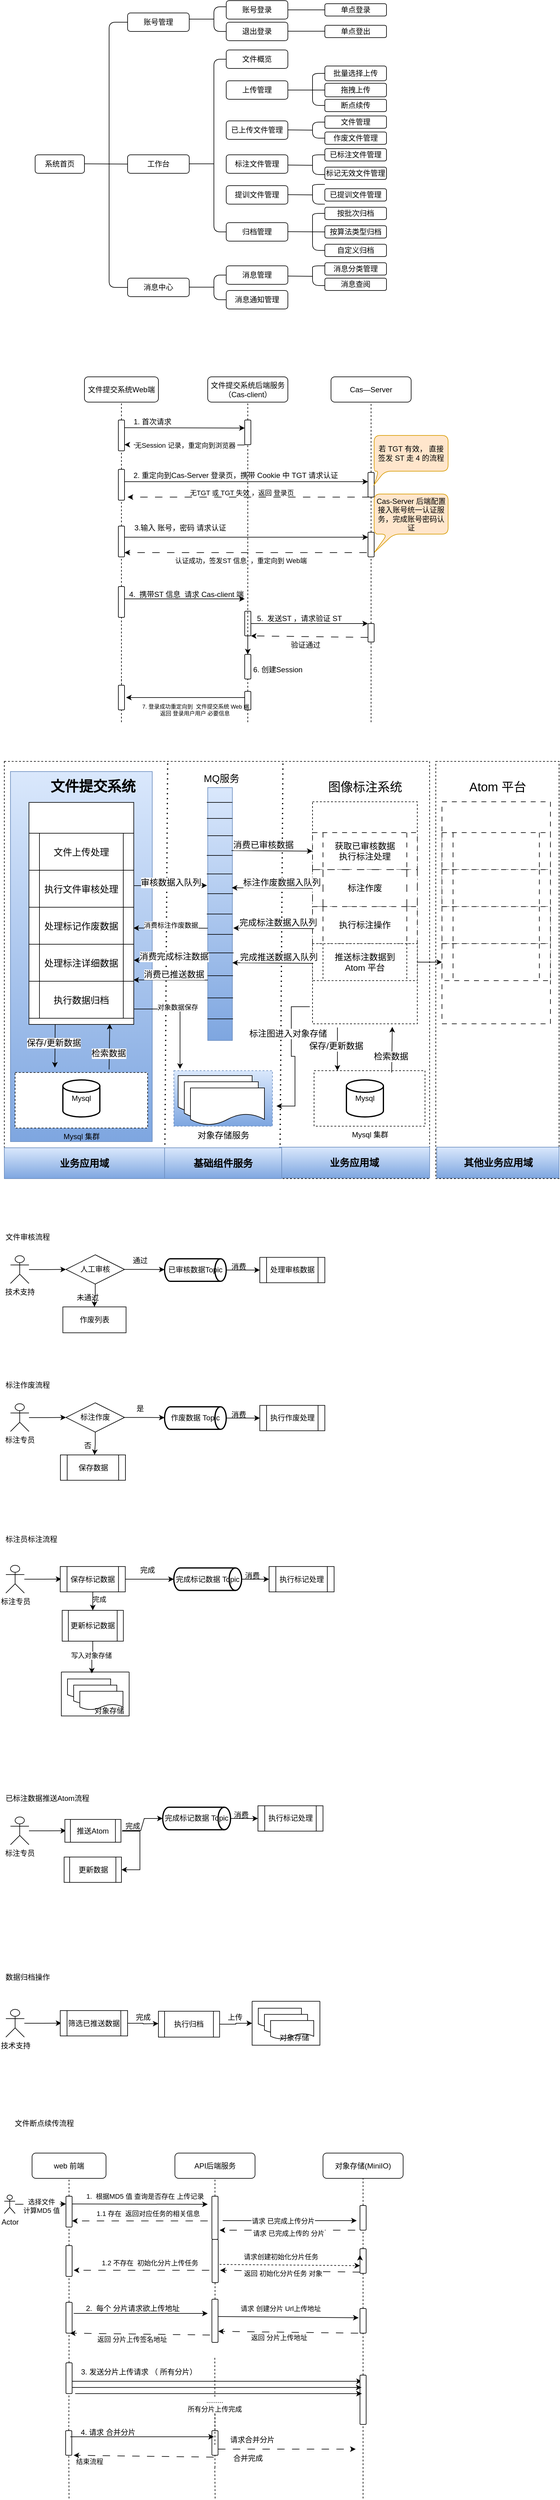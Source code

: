 <mxfile version="21.5.2" type="github">
  <diagram name="第 1 页" id="7c6GsXfPJmpXfs3PlYZG">
    <mxGraphModel dx="582" dy="887" grid="1" gridSize="10" guides="1" tooltips="1" connect="1" arrows="1" fold="1" page="1" pageScale="1" pageWidth="827" pageHeight="1169" math="0" shadow="0">
      <root>
        <mxCell id="0" />
        <mxCell id="1" parent="0" />
        <mxCell id="yygzeU2XcS9XZKGM1RRa-118" value="" style="rounded=0;whiteSpace=wrap;html=1;dashed=1;" parent="1" vertex="1">
          <mxGeometry x="720" y="1313.5" width="200" height="676.5" as="geometry" />
        </mxCell>
        <mxCell id="yygzeU2XcS9XZKGM1RRa-39" value="" style="verticalLabelPosition=bottom;verticalAlign=top;html=1;shape=mxgraph.basic.rect;fillColor2=none;strokeWidth=1;size=20;indent=5;dashed=1;" parent="1" vertex="1">
          <mxGeometry x="20" y="1313.5" width="690" height="676.5" as="geometry" />
        </mxCell>
        <mxCell id="aP0u4b7G6DM2XEWyZUNt-67" value="" style="group;rounded=1;" parent="1" vertex="1" connectable="0">
          <mxGeometry x="70" y="80" width="570" height="500" as="geometry" />
        </mxCell>
        <mxCell id="wxbYk-_Pf0BUAbt0VrcZ-1" value="系统首页" style="rounded=1;whiteSpace=wrap;html=1;labelBackgroundColor=none;" parent="aP0u4b7G6DM2XEWyZUNt-67" vertex="1">
          <mxGeometry y="250" width="80" height="30" as="geometry" />
        </mxCell>
        <mxCell id="aP0u4b7G6DM2XEWyZUNt-2" value="" style="endArrow=none;html=1;rounded=1;entryX=0;entryY=0.5;entryDx=0;entryDy=0;labelBackgroundColor=none;fontColor=default;" parent="aP0u4b7G6DM2XEWyZUNt-67" target="aP0u4b7G6DM2XEWyZUNt-4" edge="1">
          <mxGeometry width="50" height="50" relative="1" as="geometry">
            <mxPoint x="80" y="264.66" as="sourcePoint" />
            <mxPoint x="120" y="264.66" as="targetPoint" />
          </mxGeometry>
        </mxCell>
        <mxCell id="aP0u4b7G6DM2XEWyZUNt-3" value="账号管理" style="rounded=1;whiteSpace=wrap;html=1;labelBackgroundColor=none;" parent="aP0u4b7G6DM2XEWyZUNt-67" vertex="1">
          <mxGeometry x="150" y="20" width="100" height="30" as="geometry" />
        </mxCell>
        <mxCell id="aP0u4b7G6DM2XEWyZUNt-4" value="工作台" style="rounded=1;whiteSpace=wrap;html=1;labelBackgroundColor=none;" parent="aP0u4b7G6DM2XEWyZUNt-67" vertex="1">
          <mxGeometry x="150" y="250" width="100" height="30" as="geometry" />
        </mxCell>
        <mxCell id="aP0u4b7G6DM2XEWyZUNt-5" value="消息中心" style="rounded=1;whiteSpace=wrap;html=1;labelBackgroundColor=none;" parent="aP0u4b7G6DM2XEWyZUNt-67" vertex="1">
          <mxGeometry x="150" y="450" width="100" height="30" as="geometry" />
        </mxCell>
        <mxCell id="aP0u4b7G6DM2XEWyZUNt-6" value="" style="endArrow=none;html=1;rounded=1;entryX=0;entryY=0.5;entryDx=0;entryDy=0;exitX=0;exitY=0.5;exitDx=0;exitDy=0;labelBackgroundColor=none;fontColor=default;" parent="aP0u4b7G6DM2XEWyZUNt-67" source="aP0u4b7G6DM2XEWyZUNt-5" target="aP0u4b7G6DM2XEWyZUNt-3" edge="1">
          <mxGeometry width="50" height="50" relative="1" as="geometry">
            <mxPoint x="150" y="433.75" as="sourcePoint" />
            <mxPoint x="150" y="96.25" as="targetPoint" />
            <Array as="points">
              <mxPoint x="120" y="465" />
              <mxPoint x="120" y="35" />
            </Array>
          </mxGeometry>
        </mxCell>
        <mxCell id="aP0u4b7G6DM2XEWyZUNt-9" value="账号登录" style="rounded=1;whiteSpace=wrap;html=1;labelBackgroundColor=none;" parent="aP0u4b7G6DM2XEWyZUNt-67" vertex="1">
          <mxGeometry x="310" width="100" height="30" as="geometry" />
        </mxCell>
        <mxCell id="aP0u4b7G6DM2XEWyZUNt-10" value="退出登录" style="rounded=1;whiteSpace=wrap;html=1;labelBackgroundColor=none;" parent="aP0u4b7G6DM2XEWyZUNt-67" vertex="1">
          <mxGeometry x="310" y="35" width="100" height="30" as="geometry" />
        </mxCell>
        <mxCell id="aP0u4b7G6DM2XEWyZUNt-11" value="上传管理" style="rounded=1;whiteSpace=wrap;html=1;labelBackgroundColor=none;" parent="aP0u4b7G6DM2XEWyZUNt-67" vertex="1">
          <mxGeometry x="310" y="130" width="100" height="30" as="geometry" />
        </mxCell>
        <mxCell id="aP0u4b7G6DM2XEWyZUNt-12" value="已上传文件管理" style="rounded=1;whiteSpace=wrap;html=1;labelBackgroundColor=none;" parent="aP0u4b7G6DM2XEWyZUNt-67" vertex="1">
          <mxGeometry x="310" y="195" width="100" height="30" as="geometry" />
        </mxCell>
        <mxCell id="aP0u4b7G6DM2XEWyZUNt-13" value="标注文件管理" style="rounded=1;whiteSpace=wrap;html=1;labelBackgroundColor=none;" parent="aP0u4b7G6DM2XEWyZUNt-67" vertex="1">
          <mxGeometry x="310" y="250" width="100" height="30" as="geometry" />
        </mxCell>
        <mxCell id="aP0u4b7G6DM2XEWyZUNt-15" value="归档管理" style="rounded=1;whiteSpace=wrap;html=1;labelBackgroundColor=none;" parent="aP0u4b7G6DM2XEWyZUNt-67" vertex="1">
          <mxGeometry x="310" y="360" width="100" height="30" as="geometry" />
        </mxCell>
        <mxCell id="aP0u4b7G6DM2XEWyZUNt-16" value="单点登录" style="rounded=1;whiteSpace=wrap;html=1;labelBackgroundColor=none;" parent="aP0u4b7G6DM2XEWyZUNt-67" vertex="1">
          <mxGeometry x="470" y="5" width="100" height="20" as="geometry" />
        </mxCell>
        <mxCell id="aP0u4b7G6DM2XEWyZUNt-17" value="单点登出" style="rounded=1;whiteSpace=wrap;html=1;labelBackgroundColor=none;" parent="aP0u4b7G6DM2XEWyZUNt-67" vertex="1">
          <mxGeometry x="470" y="40" width="100" height="20" as="geometry" />
        </mxCell>
        <mxCell id="aP0u4b7G6DM2XEWyZUNt-20" value="提训文件管理" style="rounded=1;whiteSpace=wrap;html=1;labelBackgroundColor=none;" parent="aP0u4b7G6DM2XEWyZUNt-67" vertex="1">
          <mxGeometry x="310" y="300" width="100" height="30" as="geometry" />
        </mxCell>
        <mxCell id="aP0u4b7G6DM2XEWyZUNt-22" value="批量选择上传" style="rounded=1;whiteSpace=wrap;html=1;labelBackgroundColor=none;" parent="aP0u4b7G6DM2XEWyZUNt-67" vertex="1">
          <mxGeometry x="470" y="106" width="100" height="24" as="geometry" />
        </mxCell>
        <mxCell id="aP0u4b7G6DM2XEWyZUNt-23" value="拖拽上传" style="rounded=1;whiteSpace=wrap;html=1;labelBackgroundColor=none;" parent="aP0u4b7G6DM2XEWyZUNt-67" vertex="1">
          <mxGeometry x="470" y="134" width="100" height="22" as="geometry" />
        </mxCell>
        <mxCell id="aP0u4b7G6DM2XEWyZUNt-24" value="断点续传" style="rounded=1;whiteSpace=wrap;html=1;labelBackgroundColor=none;" parent="aP0u4b7G6DM2XEWyZUNt-67" vertex="1">
          <mxGeometry x="470" y="160" width="100" height="20" as="geometry" />
        </mxCell>
        <mxCell id="aP0u4b7G6DM2XEWyZUNt-25" value="文件管理" style="rounded=1;whiteSpace=wrap;html=1;labelBackgroundColor=none;" parent="aP0u4b7G6DM2XEWyZUNt-67" vertex="1">
          <mxGeometry x="470" y="187" width="100" height="20" as="geometry" />
        </mxCell>
        <mxCell id="aP0u4b7G6DM2XEWyZUNt-26" value="作废文件管理" style="rounded=1;whiteSpace=wrap;html=1;labelBackgroundColor=none;" parent="aP0u4b7G6DM2XEWyZUNt-67" vertex="1">
          <mxGeometry x="470" y="213" width="100" height="20" as="geometry" />
        </mxCell>
        <mxCell id="aP0u4b7G6DM2XEWyZUNt-28" value="已标注文件管理" style="rounded=1;whiteSpace=wrap;html=1;labelBackgroundColor=none;" parent="aP0u4b7G6DM2XEWyZUNt-67" vertex="1">
          <mxGeometry x="470" y="240" width="100" height="20" as="geometry" />
        </mxCell>
        <mxCell id="aP0u4b7G6DM2XEWyZUNt-29" value="标记无效文件管理" style="rounded=1;whiteSpace=wrap;html=1;labelBackgroundColor=none;" parent="aP0u4b7G6DM2XEWyZUNt-67" vertex="1">
          <mxGeometry x="470" y="270" width="100" height="20" as="geometry" />
        </mxCell>
        <mxCell id="aP0u4b7G6DM2XEWyZUNt-30" value="已提训文件管理" style="rounded=1;whiteSpace=wrap;html=1;labelBackgroundColor=none;" parent="aP0u4b7G6DM2XEWyZUNt-67" vertex="1">
          <mxGeometry x="470" y="305" width="100" height="20" as="geometry" />
        </mxCell>
        <mxCell id="aP0u4b7G6DM2XEWyZUNt-31" value="按批次归档" style="rounded=1;whiteSpace=wrap;html=1;labelBackgroundColor=none;" parent="aP0u4b7G6DM2XEWyZUNt-67" vertex="1">
          <mxGeometry x="470" y="335" width="100" height="20" as="geometry" />
        </mxCell>
        <mxCell id="aP0u4b7G6DM2XEWyZUNt-32" value="按算法类型归档" style="rounded=1;whiteSpace=wrap;html=1;labelBackgroundColor=none;" parent="aP0u4b7G6DM2XEWyZUNt-67" vertex="1">
          <mxGeometry x="470" y="365" width="100" height="20" as="geometry" />
        </mxCell>
        <mxCell id="aP0u4b7G6DM2XEWyZUNt-33" value="自定义归档" style="rounded=1;whiteSpace=wrap;html=1;labelBackgroundColor=none;" parent="aP0u4b7G6DM2XEWyZUNt-67" vertex="1">
          <mxGeometry x="470" y="395" width="100" height="20" as="geometry" />
        </mxCell>
        <mxCell id="aP0u4b7G6DM2XEWyZUNt-34" value="消息管理" style="rounded=1;whiteSpace=wrap;html=1;labelBackgroundColor=none;" parent="aP0u4b7G6DM2XEWyZUNt-67" vertex="1">
          <mxGeometry x="310" y="430" width="100" height="30" as="geometry" />
        </mxCell>
        <mxCell id="aP0u4b7G6DM2XEWyZUNt-35" value="消息通知管理" style="rounded=1;whiteSpace=wrap;html=1;labelBackgroundColor=none;" parent="aP0u4b7G6DM2XEWyZUNt-67" vertex="1">
          <mxGeometry x="310" y="470" width="100" height="30" as="geometry" />
        </mxCell>
        <mxCell id="aP0u4b7G6DM2XEWyZUNt-37" value="消息分类管理" style="rounded=1;whiteSpace=wrap;html=1;labelBackgroundColor=none;" parent="aP0u4b7G6DM2XEWyZUNt-67" vertex="1">
          <mxGeometry x="470" y="425" width="100" height="20" as="geometry" />
        </mxCell>
        <mxCell id="aP0u4b7G6DM2XEWyZUNt-38" value="消息查阅" style="rounded=1;whiteSpace=wrap;html=1;labelBackgroundColor=none;" parent="aP0u4b7G6DM2XEWyZUNt-67" vertex="1">
          <mxGeometry x="470" y="450" width="100" height="20" as="geometry" />
        </mxCell>
        <mxCell id="aP0u4b7G6DM2XEWyZUNt-42" value="" style="endArrow=none;html=1;rounded=1;exitX=0;exitY=0.5;exitDx=0;exitDy=0;entryX=0;entryY=0.5;entryDx=0;entryDy=0;labelBackgroundColor=none;fontColor=default;" parent="aP0u4b7G6DM2XEWyZUNt-67" source="aP0u4b7G6DM2XEWyZUNt-15" target="aP0u4b7G6DM2XEWyZUNt-65" edge="1">
          <mxGeometry width="50" height="50" relative="1" as="geometry">
            <mxPoint x="260" y="60" as="sourcePoint" />
            <mxPoint x="310" y="10" as="targetPoint" />
            <Array as="points">
              <mxPoint x="290" y="375" />
              <mxPoint x="290" y="95" />
            </Array>
          </mxGeometry>
        </mxCell>
        <mxCell id="aP0u4b7G6DM2XEWyZUNt-43" value="" style="endArrow=none;html=1;rounded=1;labelBackgroundColor=none;fontColor=default;" parent="aP0u4b7G6DM2XEWyZUNt-67" edge="1">
          <mxGeometry width="50" height="50" relative="1" as="geometry">
            <mxPoint x="250" y="264.66" as="sourcePoint" />
            <mxPoint x="290" y="264.66" as="targetPoint" />
          </mxGeometry>
        </mxCell>
        <mxCell id="aP0u4b7G6DM2XEWyZUNt-45" value="" style="endArrow=none;html=1;rounded=1;exitX=0;exitY=0.5;exitDx=0;exitDy=0;entryX=0;entryY=0.5;entryDx=0;entryDy=0;labelBackgroundColor=none;fontColor=default;" parent="aP0u4b7G6DM2XEWyZUNt-67" source="aP0u4b7G6DM2XEWyZUNt-10" edge="1">
          <mxGeometry width="50" height="50" relative="1" as="geometry">
            <mxPoint x="310" y="260" as="sourcePoint" />
            <mxPoint x="310" y="10" as="targetPoint" />
            <Array as="points">
              <mxPoint x="290" y="50" />
              <mxPoint x="290" y="10" />
            </Array>
          </mxGeometry>
        </mxCell>
        <mxCell id="aP0u4b7G6DM2XEWyZUNt-46" value="" style="endArrow=none;html=1;rounded=1;labelBackgroundColor=none;fontColor=default;" parent="aP0u4b7G6DM2XEWyZUNt-67" edge="1">
          <mxGeometry width="50" height="50" relative="1" as="geometry">
            <mxPoint x="250" y="30.0" as="sourcePoint" />
            <mxPoint x="290" y="30.0" as="targetPoint" />
          </mxGeometry>
        </mxCell>
        <mxCell id="aP0u4b7G6DM2XEWyZUNt-47" value="" style="endArrow=none;html=1;rounded=1;exitX=0;exitY=0.5;exitDx=0;exitDy=0;labelBackgroundColor=none;fontColor=default;" parent="aP0u4b7G6DM2XEWyZUNt-67" source="aP0u4b7G6DM2XEWyZUNt-35" edge="1">
          <mxGeometry width="50" height="50" relative="1" as="geometry">
            <mxPoint x="310" y="500" as="sourcePoint" />
            <mxPoint x="310" y="445" as="targetPoint" />
            <Array as="points">
              <mxPoint x="290" y="485" />
              <mxPoint x="290" y="445" />
            </Array>
          </mxGeometry>
        </mxCell>
        <mxCell id="aP0u4b7G6DM2XEWyZUNt-48" value="" style="endArrow=none;html=1;rounded=1;labelBackgroundColor=none;fontColor=default;" parent="aP0u4b7G6DM2XEWyZUNt-67" edge="1">
          <mxGeometry width="50" height="50" relative="1" as="geometry">
            <mxPoint x="250" y="464.66" as="sourcePoint" />
            <mxPoint x="290" y="464.66" as="targetPoint" />
          </mxGeometry>
        </mxCell>
        <mxCell id="aP0u4b7G6DM2XEWyZUNt-49" value="" style="endArrow=none;html=1;rounded=1;entryX=0;entryY=0.5;entryDx=0;entryDy=0;exitX=1;exitY=0.5;exitDx=0;exitDy=0;labelBackgroundColor=none;fontColor=default;" parent="aP0u4b7G6DM2XEWyZUNt-67" source="aP0u4b7G6DM2XEWyZUNt-9" target="aP0u4b7G6DM2XEWyZUNt-16" edge="1">
          <mxGeometry width="50" height="50" relative="1" as="geometry">
            <mxPoint x="410" y="20" as="sourcePoint" />
            <mxPoint x="460" y="-30" as="targetPoint" />
          </mxGeometry>
        </mxCell>
        <mxCell id="aP0u4b7G6DM2XEWyZUNt-50" value="" style="endArrow=none;html=1;rounded=1;entryX=0;entryY=0.5;entryDx=0;entryDy=0;exitX=1;exitY=0.5;exitDx=0;exitDy=0;labelBackgroundColor=none;fontColor=default;" parent="aP0u4b7G6DM2XEWyZUNt-67" edge="1">
          <mxGeometry width="50" height="50" relative="1" as="geometry">
            <mxPoint x="410" y="49.66" as="sourcePoint" />
            <mxPoint x="470" y="49.66" as="targetPoint" />
          </mxGeometry>
        </mxCell>
        <mxCell id="aP0u4b7G6DM2XEWyZUNt-51" value="" style="endArrow=none;html=1;rounded=1;entryX=0;entryY=0.5;entryDx=0;entryDy=0;exitX=0;exitY=0.5;exitDx=0;exitDy=0;labelBackgroundColor=none;fontColor=default;" parent="aP0u4b7G6DM2XEWyZUNt-67" source="aP0u4b7G6DM2XEWyZUNt-24" target="aP0u4b7G6DM2XEWyZUNt-22" edge="1">
          <mxGeometry width="50" height="50" relative="1" as="geometry">
            <mxPoint x="470" y="140" as="sourcePoint" />
            <mxPoint x="470" y="110" as="targetPoint" />
            <Array as="points">
              <mxPoint x="450" y="170" />
              <mxPoint x="450" y="140" />
              <mxPoint x="450" y="118" />
            </Array>
          </mxGeometry>
        </mxCell>
        <mxCell id="aP0u4b7G6DM2XEWyZUNt-53" value="" style="endArrow=none;html=1;rounded=1;exitX=1;exitY=0.5;exitDx=0;exitDy=0;entryX=0;entryY=0.5;entryDx=0;entryDy=0;labelBackgroundColor=none;fontColor=default;" parent="aP0u4b7G6DM2XEWyZUNt-67" source="aP0u4b7G6DM2XEWyZUNt-11" target="aP0u4b7G6DM2XEWyZUNt-23" edge="1">
          <mxGeometry width="50" height="50" relative="1" as="geometry">
            <mxPoint x="410" y="135.66" as="sourcePoint" />
            <mxPoint x="450" y="136" as="targetPoint" />
          </mxGeometry>
        </mxCell>
        <mxCell id="aP0u4b7G6DM2XEWyZUNt-54" value="" style="endArrow=none;html=1;rounded=1;entryX=0;entryY=0.5;entryDx=0;entryDy=0;exitX=0;exitY=0.5;exitDx=0;exitDy=0;labelBackgroundColor=none;fontColor=default;" parent="aP0u4b7G6DM2XEWyZUNt-67" source="aP0u4b7G6DM2XEWyZUNt-26" target="aP0u4b7G6DM2XEWyZUNt-25" edge="1">
          <mxGeometry width="50" height="50" relative="1" as="geometry">
            <mxPoint x="470" y="227" as="sourcePoint" />
            <mxPoint x="470" y="175" as="targetPoint" />
            <Array as="points">
              <mxPoint x="450" y="223" />
              <mxPoint x="450" y="197" />
            </Array>
          </mxGeometry>
        </mxCell>
        <mxCell id="aP0u4b7G6DM2XEWyZUNt-55" value="" style="endArrow=none;html=1;rounded=1;exitX=1;exitY=0.5;exitDx=0;exitDy=0;labelBackgroundColor=none;fontColor=default;" parent="aP0u4b7G6DM2XEWyZUNt-67" edge="1">
          <mxGeometry width="50" height="50" relative="1" as="geometry">
            <mxPoint x="410" y="209.66" as="sourcePoint" />
            <mxPoint x="450" y="210" as="targetPoint" />
          </mxGeometry>
        </mxCell>
        <mxCell id="aP0u4b7G6DM2XEWyZUNt-56" value="" style="endArrow=none;html=1;rounded=1;entryX=0;entryY=0.5;entryDx=0;entryDy=0;exitX=0;exitY=0.5;exitDx=0;exitDy=0;labelBackgroundColor=none;fontColor=default;" parent="aP0u4b7G6DM2XEWyZUNt-67" edge="1">
          <mxGeometry width="50" height="50" relative="1" as="geometry">
            <mxPoint x="470" y="282" as="sourcePoint" />
            <mxPoint x="470" y="250" as="targetPoint" />
            <Array as="points">
              <mxPoint x="450" y="282" />
              <mxPoint x="450" y="262" />
              <mxPoint x="450" y="250" />
            </Array>
          </mxGeometry>
        </mxCell>
        <mxCell id="aP0u4b7G6DM2XEWyZUNt-57" value="" style="endArrow=none;html=1;rounded=1;exitX=1;exitY=0.5;exitDx=0;exitDy=0;labelBackgroundColor=none;fontColor=default;" parent="aP0u4b7G6DM2XEWyZUNt-67" edge="1">
          <mxGeometry width="50" height="50" relative="1" as="geometry">
            <mxPoint x="410" y="266.66" as="sourcePoint" />
            <mxPoint x="450" y="267" as="targetPoint" />
          </mxGeometry>
        </mxCell>
        <mxCell id="aP0u4b7G6DM2XEWyZUNt-58" value="" style="endArrow=none;html=1;rounded=1;entryX=0;entryY=0.5;entryDx=0;entryDy=0;exitX=0;exitY=0.5;exitDx=0;exitDy=0;labelBackgroundColor=none;fontColor=default;" parent="aP0u4b7G6DM2XEWyZUNt-67" edge="1">
          <mxGeometry width="50" height="50" relative="1" as="geometry">
            <mxPoint x="470" y="330" as="sourcePoint" />
            <mxPoint x="470" y="298" as="targetPoint" />
            <Array as="points">
              <mxPoint x="450" y="330" />
              <mxPoint x="450" y="310" />
              <mxPoint x="450" y="298" />
            </Array>
          </mxGeometry>
        </mxCell>
        <mxCell id="aP0u4b7G6DM2XEWyZUNt-59" value="" style="endArrow=none;html=1;rounded=1;exitX=1;exitY=0.5;exitDx=0;exitDy=0;labelBackgroundColor=none;fontColor=default;" parent="aP0u4b7G6DM2XEWyZUNt-67" edge="1">
          <mxGeometry width="50" height="50" relative="1" as="geometry">
            <mxPoint x="410" y="314.66" as="sourcePoint" />
            <mxPoint x="450" y="315" as="targetPoint" />
          </mxGeometry>
        </mxCell>
        <mxCell id="aP0u4b7G6DM2XEWyZUNt-61" value="" style="endArrow=none;html=1;rounded=1;exitX=1;exitY=0.5;exitDx=0;exitDy=0;entryX=0;entryY=0.5;entryDx=0;entryDy=0;labelBackgroundColor=none;fontColor=default;" parent="aP0u4b7G6DM2XEWyZUNt-67" target="aP0u4b7G6DM2XEWyZUNt-32" edge="1">
          <mxGeometry width="50" height="50" relative="1" as="geometry">
            <mxPoint x="410" y="374.66" as="sourcePoint" />
            <mxPoint x="450" y="375" as="targetPoint" />
          </mxGeometry>
        </mxCell>
        <mxCell id="aP0u4b7G6DM2XEWyZUNt-62" value="" style="endArrow=none;html=1;rounded=1;entryX=0;entryY=0.5;entryDx=0;entryDy=0;exitX=0;exitY=0.5;exitDx=0;exitDy=0;labelBackgroundColor=none;fontColor=default;" parent="aP0u4b7G6DM2XEWyZUNt-67" edge="1">
          <mxGeometry width="50" height="50" relative="1" as="geometry">
            <mxPoint x="470" y="462" as="sourcePoint" />
            <mxPoint x="470" y="430" as="targetPoint" />
            <Array as="points">
              <mxPoint x="450" y="462" />
              <mxPoint x="450" y="442" />
              <mxPoint x="450" y="430" />
            </Array>
          </mxGeometry>
        </mxCell>
        <mxCell id="aP0u4b7G6DM2XEWyZUNt-63" value="" style="endArrow=none;html=1;rounded=1;exitX=1;exitY=0.5;exitDx=0;exitDy=0;labelBackgroundColor=none;fontColor=default;" parent="aP0u4b7G6DM2XEWyZUNt-67" edge="1">
          <mxGeometry width="50" height="50" relative="1" as="geometry">
            <mxPoint x="410" y="446.66" as="sourcePoint" />
            <mxPoint x="450" y="447" as="targetPoint" />
          </mxGeometry>
        </mxCell>
        <mxCell id="aP0u4b7G6DM2XEWyZUNt-64" value="" style="endArrow=none;html=1;rounded=1;entryX=0;entryY=0.5;entryDx=0;entryDy=0;exitX=0;exitY=0.5;exitDx=0;exitDy=0;labelBackgroundColor=none;fontColor=default;" parent="aP0u4b7G6DM2XEWyZUNt-67" source="aP0u4b7G6DM2XEWyZUNt-33" target="aP0u4b7G6DM2XEWyZUNt-31" edge="1">
          <mxGeometry width="50" height="50" relative="1" as="geometry">
            <mxPoint x="470" y="382" as="sourcePoint" />
            <mxPoint x="470" y="350" as="targetPoint" />
            <Array as="points">
              <mxPoint x="450" y="405" />
              <mxPoint x="450" y="362" />
              <mxPoint x="450" y="345" />
            </Array>
          </mxGeometry>
        </mxCell>
        <mxCell id="aP0u4b7G6DM2XEWyZUNt-65" value="文件概览" style="rounded=1;whiteSpace=wrap;html=1;labelBackgroundColor=none;" parent="aP0u4b7G6DM2XEWyZUNt-67" vertex="1">
          <mxGeometry x="310" y="80" width="100" height="30" as="geometry" />
        </mxCell>
        <mxCell id="yygzeU2XcS9XZKGM1RRa-15" value="" style="rounded=0;whiteSpace=wrap;html=1;dashed=1;" parent="1" vertex="1">
          <mxGeometry x="520" y="1379" width="170" height="360" as="geometry" />
        </mxCell>
        <mxCell id="yygzeU2XcS9XZKGM1RRa-16" value="获取已审核数据&lt;br style=&quot;font-size: 14px;&quot;&gt;执行标注处理" style="shape=process;whiteSpace=wrap;html=1;backgroundOutline=1;dashed=1;dashPattern=8 8;fontSize=14;" parent="1" vertex="1">
          <mxGeometry x="520" y="1429" width="170" height="60" as="geometry" />
        </mxCell>
        <mxCell id="yygzeU2XcS9XZKGM1RRa-17" value="图像标注系统" style="text;html=1;strokeColor=none;fillColor=none;align=center;verticalAlign=middle;whiteSpace=wrap;rounded=0;fontSize=20;fontStyle=0" parent="1" vertex="1">
          <mxGeometry x="542.5" y="1338" width="125" height="31" as="geometry" />
        </mxCell>
        <mxCell id="yygzeU2XcS9XZKGM1RRa-24" value="" style="verticalLabelPosition=bottom;verticalAlign=top;html=1;shape=mxgraph.basic.rect;fillColor2=none;strokeWidth=1;size=17.41;indent=5;fillColor=#dae8fc;gradientColor=#7ea6e0;strokeColor=#6c8ebf;" parent="1" vertex="1">
          <mxGeometry x="350" y="1356" width="40" height="410" as="geometry" />
        </mxCell>
        <mxCell id="yygzeU2XcS9XZKGM1RRa-29" value="标注作废" style="shape=process;whiteSpace=wrap;html=1;backgroundOutline=1;dashed=1;dashPattern=12 12;fontSize=14;" parent="1" vertex="1">
          <mxGeometry x="520" y="1489" width="170" height="60" as="geometry" />
        </mxCell>
        <mxCell id="yygzeU2XcS9XZKGM1RRa-30" value="执行标注操作" style="shape=process;whiteSpace=wrap;html=1;backgroundOutline=1;dashed=1;dashPattern=8 8;fontSize=14;" parent="1" vertex="1">
          <mxGeometry x="520" y="1549" width="170" height="60" as="geometry" />
        </mxCell>
        <mxCell id="yygzeU2XcS9XZKGM1RRa-38" value="" style="edgeStyle=orthogonalEdgeStyle;rounded=0;orthogonalLoop=1;jettySize=auto;html=1;" parent="1" source="yygzeU2XcS9XZKGM1RRa-31" target="yygzeU2XcS9XZKGM1RRa-37" edge="1">
          <mxGeometry relative="1" as="geometry" />
        </mxCell>
        <mxCell id="yygzeU2XcS9XZKGM1RRa-31" value="推送标注数据到 Atom 平台" style="shape=process;whiteSpace=wrap;html=1;backgroundOutline=1;dashed=1;fontSize=14;" parent="1" vertex="1">
          <mxGeometry x="520" y="1609" width="170" height="60" as="geometry" />
        </mxCell>
        <mxCell id="yygzeU2XcS9XZKGM1RRa-32" value="" style="rounded=0;whiteSpace=wrap;html=1;dashed=1;dashPattern=8 8;" parent="1" vertex="1">
          <mxGeometry x="730" y="1379" width="176" height="360" as="geometry" />
        </mxCell>
        <mxCell id="yygzeU2XcS9XZKGM1RRa-33" value="" style="shape=process;whiteSpace=wrap;html=1;backgroundOutline=1;dashed=1;dashPattern=8 8;" parent="1" vertex="1">
          <mxGeometry x="730" y="1429" width="176" height="60" as="geometry" />
        </mxCell>
        <mxCell id="yygzeU2XcS9XZKGM1RRa-34" value="Atom 平台" style="text;html=1;strokeColor=none;fillColor=none;align=center;verticalAlign=middle;whiteSpace=wrap;rounded=0;fontSize=20;fontStyle=0;dashed=1;dashPattern=8 8;" parent="1" vertex="1">
          <mxGeometry x="757.5" y="1338" width="125" height="31" as="geometry" />
        </mxCell>
        <mxCell id="yygzeU2XcS9XZKGM1RRa-55" value="" style="rounded=0;whiteSpace=wrap;html=1;fillColor=#dae8fc;gradientColor=#7ea6e0;strokeColor=#6c8ebf;" parent="1" vertex="1">
          <mxGeometry x="30" y="1330" width="230" height="600" as="geometry" />
        </mxCell>
        <mxCell id="yygzeU2XcS9XZKGM1RRa-35" value="" style="shape=process;whiteSpace=wrap;html=1;backgroundOutline=1;dashed=1;dashPattern=8 8;" parent="1" vertex="1">
          <mxGeometry x="730" y="1489" width="176" height="60" as="geometry" />
        </mxCell>
        <mxCell id="yygzeU2XcS9XZKGM1RRa-36" value="" style="shape=process;whiteSpace=wrap;html=1;backgroundOutline=1;dashed=1;dashPattern=8 8;" parent="1" vertex="1">
          <mxGeometry x="730" y="1549" width="176" height="60" as="geometry" />
        </mxCell>
        <mxCell id="yygzeU2XcS9XZKGM1RRa-37" value="" style="shape=process;whiteSpace=wrap;html=1;backgroundOutline=1;dashed=1;dashPattern=8 8;" parent="1" vertex="1">
          <mxGeometry x="730" y="1609" width="176" height="60" as="geometry" />
        </mxCell>
        <mxCell id="yygzeU2XcS9XZKGM1RRa-47" value="" style="group;" parent="1" vertex="1" connectable="0">
          <mxGeometry x="60" y="1380" width="170" height="360" as="geometry" />
        </mxCell>
        <mxCell id="yygzeU2XcS9XZKGM1RRa-12" value="" style="rounded=0;whiteSpace=wrap;html=1;" parent="yygzeU2XcS9XZKGM1RRa-47" vertex="1">
          <mxGeometry width="170" height="360" as="geometry" />
        </mxCell>
        <mxCell id="yygzeU2XcS9XZKGM1RRa-13" value="文件上传处理" style="shape=process;whiteSpace=wrap;html=1;backgroundOutline=1;fontStyle=0;fontSize=15;" parent="yygzeU2XcS9XZKGM1RRa-47" vertex="1">
          <mxGeometry y="50" width="170" height="60" as="geometry" />
        </mxCell>
        <mxCell id="yygzeU2XcS9XZKGM1RRa-19" value="执行文件审核处理" style="shape=process;whiteSpace=wrap;html=1;backgroundOutline=1;fontStyle=0;fontSize=15;" parent="yygzeU2XcS9XZKGM1RRa-47" vertex="1">
          <mxGeometry y="110" width="170" height="60" as="geometry" />
        </mxCell>
        <mxCell id="yygzeU2XcS9XZKGM1RRa-20" value="处理标记作废数据" style="shape=process;whiteSpace=wrap;html=1;backgroundOutline=1;fontStyle=0;fontSize=15;" parent="yygzeU2XcS9XZKGM1RRa-47" vertex="1">
          <mxGeometry y="170" width="170" height="60" as="geometry" />
        </mxCell>
        <mxCell id="yygzeU2XcS9XZKGM1RRa-22" value="处理标注详细数据" style="shape=process;whiteSpace=wrap;html=1;backgroundOutline=1;fontStyle=0;fontSize=15;" parent="yygzeU2XcS9XZKGM1RRa-47" vertex="1">
          <mxGeometry y="230" width="170" height="60" as="geometry" />
        </mxCell>
        <mxCell id="yygzeU2XcS9XZKGM1RRa-23" value="执行数据归档" style="shape=process;whiteSpace=wrap;html=1;backgroundOutline=1;fontStyle=0;fontSize=15;" parent="yygzeU2XcS9XZKGM1RRa-47" vertex="1">
          <mxGeometry y="290" width="170" height="60" as="geometry" />
        </mxCell>
        <mxCell id="yygzeU2XcS9XZKGM1RRa-56" value="文件提交系统" style="text;html=1;strokeColor=none;fillColor=none;align=center;verticalAlign=middle;whiteSpace=wrap;rounded=0;fontSize=23;fontStyle=1" parent="1" vertex="1">
          <mxGeometry x="90" y="1338" width="147.5" height="31" as="geometry" />
        </mxCell>
        <mxCell id="yygzeU2XcS9XZKGM1RRa-57" value="Mysql 集群" style="verticalLabelPosition=bottom;verticalAlign=top;html=1;shape=mxgraph.basic.rect;fillColor2=none;strokeWidth=1;size=20;indent=5;dashed=1;" parent="1" vertex="1">
          <mxGeometry x="37.5" y="1818" width="215" height="90" as="geometry" />
        </mxCell>
        <mxCell id="yygzeU2XcS9XZKGM1RRa-58" value="Mysql" style="strokeWidth=2;html=1;shape=mxgraph.flowchart.database;whiteSpace=wrap;" parent="1" vertex="1">
          <mxGeometry x="115" y="1830" width="60" height="60" as="geometry" />
        </mxCell>
        <mxCell id="yygzeU2XcS9XZKGM1RRa-59" value="" style="endArrow=classic;html=1;rounded=0;exitX=0.25;exitY=1;exitDx=0;exitDy=0;" parent="1" source="yygzeU2XcS9XZKGM1RRa-12" edge="1">
          <mxGeometry width="50" height="50" relative="1" as="geometry">
            <mxPoint x="130" y="1765" as="sourcePoint" />
            <mxPoint x="102" y="1810" as="targetPoint" />
          </mxGeometry>
        </mxCell>
        <mxCell id="yygzeU2XcS9XZKGM1RRa-62" value="&lt;font style=&quot;font-size: 14px;&quot;&gt;保存/更新数据&lt;/font&gt;" style="edgeLabel;html=1;align=center;verticalAlign=middle;resizable=0;points=[];" parent="yygzeU2XcS9XZKGM1RRa-59" vertex="1" connectable="0">
          <mxGeometry x="-0.177" y="-3" relative="1" as="geometry">
            <mxPoint y="1" as="offset" />
          </mxGeometry>
        </mxCell>
        <mxCell id="yygzeU2XcS9XZKGM1RRa-61" value="" style="endArrow=classic;html=1;rounded=0;exitX=0.25;exitY=1;exitDx=0;exitDy=0;entryX=0.264;entryY=0.039;entryDx=0;entryDy=0;entryPerimeter=0;" parent="1" edge="1">
          <mxGeometry width="50" height="50" relative="1" as="geometry">
            <mxPoint x="190" y="1813" as="sourcePoint" />
            <mxPoint x="191" y="1739" as="targetPoint" />
          </mxGeometry>
        </mxCell>
        <mxCell id="yygzeU2XcS9XZKGM1RRa-63" value="&lt;font style=&quot;font-size: 14px;&quot;&gt;检索数据&lt;/font&gt;" style="edgeLabel;html=1;align=center;verticalAlign=middle;resizable=0;points=[];" parent="yygzeU2XcS9XZKGM1RRa-61" vertex="1" connectable="0">
          <mxGeometry x="-0.282" y="2" relative="1" as="geometry">
            <mxPoint as="offset" />
          </mxGeometry>
        </mxCell>
        <mxCell id="yygzeU2XcS9XZKGM1RRa-64" value="Mysql 集群" style="verticalLabelPosition=bottom;verticalAlign=top;html=1;shape=mxgraph.basic.rect;fillColor2=none;strokeWidth=1;size=20;indent=5;dashed=1;" parent="1" vertex="1">
          <mxGeometry x="522.5" y="1815" width="180" height="90" as="geometry" />
        </mxCell>
        <mxCell id="yygzeU2XcS9XZKGM1RRa-65" value="Mysql" style="strokeWidth=2;html=1;shape=mxgraph.flowchart.database;whiteSpace=wrap;" parent="1" vertex="1">
          <mxGeometry x="575" y="1830" width="60" height="60" as="geometry" />
        </mxCell>
        <mxCell id="yygzeU2XcS9XZKGM1RRa-66" value="&lt;font style=&quot;font-size: 16px;&quot;&gt;MQ服务&lt;/font&gt;" style="text;html=1;strokeColor=none;fillColor=none;align=center;verticalAlign=middle;whiteSpace=wrap;rounded=0;fontSize=20;fontStyle=0" parent="1" vertex="1">
          <mxGeometry x="309.5" y="1330" width="125" height="18" as="geometry" />
        </mxCell>
        <mxCell id="yygzeU2XcS9XZKGM1RRa-67" value="&lt;font style=&quot;font-size: 14px;&quot;&gt;对象存储服务&lt;/font&gt;" style="verticalLabelPosition=bottom;verticalAlign=top;html=1;shape=mxgraph.basic.rect;fillColor2=none;strokeWidth=1;size=20;indent=5;dashed=1;fillColor=#dae8fc;gradientColor=#7ea6e0;strokeColor=#6c8ebf;" parent="1" vertex="1">
          <mxGeometry x="295" y="1815" width="160" height="90" as="geometry" />
        </mxCell>
        <mxCell id="yygzeU2XcS9XZKGM1RRa-68" value="" style="shape=document;whiteSpace=wrap;html=1;boundedLbl=1;" parent="1" vertex="1">
          <mxGeometry x="302" y="1823" width="120" height="60" as="geometry" />
        </mxCell>
        <mxCell id="yygzeU2XcS9XZKGM1RRa-69" value="" style="shape=document;whiteSpace=wrap;html=1;boundedLbl=1;" parent="1" vertex="1">
          <mxGeometry x="312" y="1833" width="120" height="60" as="geometry" />
        </mxCell>
        <mxCell id="yygzeU2XcS9XZKGM1RRa-70" value="" style="shape=document;whiteSpace=wrap;html=1;boundedLbl=1;" parent="1" vertex="1">
          <mxGeometry x="322" y="1843" width="120" height="60" as="geometry" />
        </mxCell>
        <mxCell id="yygzeU2XcS9XZKGM1RRa-72" value="" style="endArrow=none;dashed=1;html=1;dashPattern=1 3;strokeWidth=2;rounded=0;exitX=0.384;exitY=0.005;exitDx=0;exitDy=0;exitPerimeter=0;entryX=0.377;entryY=1;entryDx=0;entryDy=0;entryPerimeter=0;" parent="1" source="yygzeU2XcS9XZKGM1RRa-39" target="yygzeU2XcS9XZKGM1RRa-39" edge="1">
          <mxGeometry width="50" height="50" relative="1" as="geometry">
            <mxPoint x="477.5" y="1609.0" as="sourcePoint" />
            <mxPoint x="277.5" y="1639" as="targetPoint" />
          </mxGeometry>
        </mxCell>
        <mxCell id="yygzeU2XcS9XZKGM1RRa-73" value="" style="endArrow=none;dashed=1;html=1;dashPattern=1 3;strokeWidth=2;rounded=0;exitX=0.384;exitY=0.005;exitDx=0;exitDy=0;exitPerimeter=0;entryX=0.377;entryY=1;entryDx=0;entryDy=0;entryPerimeter=0;" parent="1" edge="1">
          <mxGeometry width="50" height="50" relative="1" as="geometry">
            <mxPoint x="472" y="1317" as="sourcePoint" />
            <mxPoint x="467" y="1990" as="targetPoint" />
          </mxGeometry>
        </mxCell>
        <mxCell id="yygzeU2XcS9XZKGM1RRa-74" value="&lt;font style=&quot;font-size: 16px;&quot;&gt;业务应用域&lt;/font&gt;" style="rounded=0;whiteSpace=wrap;html=1;fillColor=#dae8fc;gradientColor=#7ea6e0;strokeColor=#6c8ebf;fontStyle=1" parent="1" vertex="1">
          <mxGeometry x="20" y="1940" width="260" height="50" as="geometry" />
        </mxCell>
        <mxCell id="yygzeU2XcS9XZKGM1RRa-75" value="&lt;font style=&quot;font-size: 16px;&quot;&gt;业务应用域&lt;/font&gt;" style="rounded=0;whiteSpace=wrap;html=1;fillColor=#dae8fc;gradientColor=#7ea6e0;strokeColor=#6c8ebf;fontStyle=1" parent="1" vertex="1">
          <mxGeometry x="466" y="1939" width="244" height="50" as="geometry" />
        </mxCell>
        <mxCell id="yygzeU2XcS9XZKGM1RRa-76" value="&lt;span style=&quot;font-size: 16px;&quot;&gt;基础组件服务&lt;/span&gt;" style="rounded=0;whiteSpace=wrap;html=1;fillColor=#dae8fc;gradientColor=#7ea6e0;strokeColor=#6c8ebf;fontStyle=1" parent="1" vertex="1">
          <mxGeometry x="280" y="1940" width="190" height="50" as="geometry" />
        </mxCell>
        <mxCell id="yygzeU2XcS9XZKGM1RRa-78" value="" style="endArrow=classic;html=1;rounded=0;entryX=-0.028;entryY=0.387;entryDx=0;entryDy=0;entryPerimeter=0;" parent="1" target="yygzeU2XcS9XZKGM1RRa-24" edge="1">
          <mxGeometry width="50" height="50" relative="1" as="geometry">
            <mxPoint x="230" y="1515" as="sourcePoint" />
            <mxPoint x="280" y="1470" as="targetPoint" />
          </mxGeometry>
        </mxCell>
        <mxCell id="yygzeU2XcS9XZKGM1RRa-79" value="&lt;font style=&quot;font-size: 14px;&quot;&gt;审核数据入队列&lt;/font&gt;" style="edgeLabel;html=1;align=center;verticalAlign=middle;resizable=0;points=[];" parent="yygzeU2XcS9XZKGM1RRa-78" vertex="1" connectable="0">
          <mxGeometry x="0.12" y="-1" relative="1" as="geometry">
            <mxPoint x="-7" y="-6" as="offset" />
          </mxGeometry>
        </mxCell>
        <mxCell id="yygzeU2XcS9XZKGM1RRa-80" value="" style="endArrow=classic;html=1;rounded=0;entryX=0;entryY=0.5;entryDx=0;entryDy=0;exitX=0.965;exitY=0.249;exitDx=0;exitDy=0;exitPerimeter=0;" parent="1" source="yygzeU2XcS9XZKGM1RRa-24" target="yygzeU2XcS9XZKGM1RRa-16" edge="1">
          <mxGeometry width="50" height="50" relative="1" as="geometry">
            <mxPoint x="400" y="1461.5" as="sourcePoint" />
            <mxPoint x="480" y="1457" as="targetPoint" />
          </mxGeometry>
        </mxCell>
        <mxCell id="yygzeU2XcS9XZKGM1RRa-81" value="&lt;font style=&quot;font-size: 14px;&quot;&gt;消费已审核数据&lt;/font&gt;" style="edgeLabel;html=1;align=center;verticalAlign=middle;resizable=0;points=[];" parent="yygzeU2XcS9XZKGM1RRa-80" vertex="1" connectable="0">
          <mxGeometry x="0.12" y="-1" relative="1" as="geometry">
            <mxPoint x="-22" y="-11" as="offset" />
          </mxGeometry>
        </mxCell>
        <mxCell id="yygzeU2XcS9XZKGM1RRa-82" value="" style="endArrow=classic;html=1;rounded=0;exitX=0.25;exitY=1;exitDx=0;exitDy=0;" parent="1" edge="1">
          <mxGeometry width="50" height="50" relative="1" as="geometry">
            <mxPoint x="560.41" y="1745" as="sourcePoint" />
            <mxPoint x="560.41" y="1815" as="targetPoint" />
          </mxGeometry>
        </mxCell>
        <mxCell id="yygzeU2XcS9XZKGM1RRa-83" value="&lt;font style=&quot;font-size: 14px;&quot;&gt;保存/更新数据&lt;/font&gt;" style="edgeLabel;html=1;align=center;verticalAlign=middle;resizable=0;points=[];" parent="yygzeU2XcS9XZKGM1RRa-82" vertex="1" connectable="0">
          <mxGeometry x="-0.177" y="-3" relative="1" as="geometry">
            <mxPoint y="1" as="offset" />
          </mxGeometry>
        </mxCell>
        <mxCell id="yygzeU2XcS9XZKGM1RRa-84" value="" style="endArrow=classic;html=1;rounded=0;exitX=0.25;exitY=1;exitDx=0;exitDy=0;entryX=0.264;entryY=0.039;entryDx=0;entryDy=0;entryPerimeter=0;" parent="1" edge="1">
          <mxGeometry width="50" height="50" relative="1" as="geometry">
            <mxPoint x="648.41" y="1818" as="sourcePoint" />
            <mxPoint x="649.41" y="1744" as="targetPoint" />
          </mxGeometry>
        </mxCell>
        <mxCell id="yygzeU2XcS9XZKGM1RRa-85" value="&lt;font style=&quot;font-size: 14px;&quot;&gt;检索数据&lt;/font&gt;" style="edgeLabel;html=1;align=center;verticalAlign=middle;resizable=0;points=[];" parent="yygzeU2XcS9XZKGM1RRa-84" vertex="1" connectable="0">
          <mxGeometry x="-0.282" y="2" relative="1" as="geometry">
            <mxPoint as="offset" />
          </mxGeometry>
        </mxCell>
        <mxCell id="yygzeU2XcS9XZKGM1RRa-86" value="" style="endArrow=classic;html=1;rounded=0;entryX=0;entryY=0.5;entryDx=0;entryDy=0;exitX=0.965;exitY=0.249;exitDx=0;exitDy=0;exitPerimeter=0;" parent="1" edge="1">
          <mxGeometry width="50" height="50" relative="1" as="geometry">
            <mxPoint x="520" y="1519.41" as="sourcePoint" />
            <mxPoint x="389" y="1518.41" as="targetPoint" />
          </mxGeometry>
        </mxCell>
        <mxCell id="yygzeU2XcS9XZKGM1RRa-87" value="&lt;font style=&quot;font-size: 14px;&quot;&gt;标注作废数据入队列&lt;/font&gt;" style="edgeLabel;html=1;align=center;verticalAlign=middle;resizable=0;points=[];" parent="yygzeU2XcS9XZKGM1RRa-86" vertex="1" connectable="0">
          <mxGeometry x="0.12" y="-1" relative="1" as="geometry">
            <mxPoint x="23" y="-8" as="offset" />
          </mxGeometry>
        </mxCell>
        <mxCell id="yygzeU2XcS9XZKGM1RRa-88" value="" style="endArrow=classic;html=1;rounded=0;entryX=0;entryY=0.5;entryDx=0;entryDy=0;exitX=0.965;exitY=0.249;exitDx=0;exitDy=0;exitPerimeter=0;" parent="1" edge="1">
          <mxGeometry width="50" height="50" relative="1" as="geometry">
            <mxPoint x="522.5" y="1584.69" as="sourcePoint" />
            <mxPoint x="391.5" y="1583.69" as="targetPoint" />
          </mxGeometry>
        </mxCell>
        <mxCell id="yygzeU2XcS9XZKGM1RRa-89" value="&lt;font style=&quot;font-size: 14px;&quot;&gt;完成标注数据入队列&lt;/font&gt;" style="edgeLabel;html=1;align=center;verticalAlign=middle;resizable=0;points=[];" parent="yygzeU2XcS9XZKGM1RRa-88" vertex="1" connectable="0">
          <mxGeometry x="0.12" y="-1" relative="1" as="geometry">
            <mxPoint x="15" y="-8" as="offset" />
          </mxGeometry>
        </mxCell>
        <mxCell id="yygzeU2XcS9XZKGM1RRa-90" value="" style="endArrow=classic;html=1;rounded=0;entryX=0;entryY=0.5;entryDx=0;entryDy=0;exitX=0.965;exitY=0.249;exitDx=0;exitDy=0;exitPerimeter=0;" parent="1" edge="1">
          <mxGeometry width="50" height="50" relative="1" as="geometry">
            <mxPoint x="521" y="1641.0" as="sourcePoint" />
            <mxPoint x="390" y="1640.0" as="targetPoint" />
          </mxGeometry>
        </mxCell>
        <mxCell id="yygzeU2XcS9XZKGM1RRa-91" value="&lt;font style=&quot;font-size: 14px;&quot;&gt;完成推送数据入队列&lt;/font&gt;" style="edgeLabel;html=1;align=center;verticalAlign=middle;resizable=0;points=[];" parent="yygzeU2XcS9XZKGM1RRa-90" vertex="1" connectable="0">
          <mxGeometry x="0.12" y="-1" relative="1" as="geometry">
            <mxPoint x="17" y="-9" as="offset" />
          </mxGeometry>
        </mxCell>
        <mxCell id="yygzeU2XcS9XZKGM1RRa-92" value="" style="endArrow=classic;html=1;rounded=0;entryX=0;entryY=0.5;entryDx=0;entryDy=0;" parent="1" edge="1">
          <mxGeometry width="50" height="50" relative="1" as="geometry">
            <mxPoint x="350" y="1584" as="sourcePoint" />
            <mxPoint x="229.5" y="1583.69" as="targetPoint" />
          </mxGeometry>
        </mxCell>
        <mxCell id="yygzeU2XcS9XZKGM1RRa-93" value="消费标注作废数据" style="edgeLabel;html=1;align=center;verticalAlign=middle;resizable=0;points=[];" parent="yygzeU2XcS9XZKGM1RRa-92" vertex="1" connectable="0">
          <mxGeometry x="0.12" y="-1" relative="1" as="geometry">
            <mxPoint x="7" y="-4" as="offset" />
          </mxGeometry>
        </mxCell>
        <mxCell id="yygzeU2XcS9XZKGM1RRa-94" value="" style="endArrow=classic;html=1;rounded=0;entryX=0;entryY=0.5;entryDx=0;entryDy=0;" parent="1" edge="1">
          <mxGeometry width="50" height="50" relative="1" as="geometry">
            <mxPoint x="350.5" y="1636.15" as="sourcePoint" />
            <mxPoint x="230" y="1635.84" as="targetPoint" />
          </mxGeometry>
        </mxCell>
        <mxCell id="yygzeU2XcS9XZKGM1RRa-95" value="&lt;font style=&quot;font-size: 14px;&quot;&gt;消费完成标注数据&lt;/font&gt;" style="edgeLabel;html=1;align=center;verticalAlign=middle;resizable=0;points=[];" parent="yygzeU2XcS9XZKGM1RRa-94" vertex="1" connectable="0">
          <mxGeometry x="0.12" y="-1" relative="1" as="geometry">
            <mxPoint x="12" y="-5" as="offset" />
          </mxGeometry>
        </mxCell>
        <mxCell id="yygzeU2XcS9XZKGM1RRa-96" value="" style="endArrow=classic;html=1;rounded=0;entryX=0;entryY=0.5;entryDx=0;entryDy=0;" parent="1" edge="1">
          <mxGeometry width="50" height="50" relative="1" as="geometry">
            <mxPoint x="350" y="1668.13" as="sourcePoint" />
            <mxPoint x="229.5" y="1667.82" as="targetPoint" />
          </mxGeometry>
        </mxCell>
        <mxCell id="yygzeU2XcS9XZKGM1RRa-97" value="&lt;font style=&quot;font-size: 14px;&quot;&gt;消费已推送数据&lt;/font&gt;" style="edgeLabel;html=1;align=center;verticalAlign=middle;resizable=0;points=[];" parent="yygzeU2XcS9XZKGM1RRa-96" vertex="1" connectable="0">
          <mxGeometry x="0.12" y="-1" relative="1" as="geometry">
            <mxPoint x="12" y="-8" as="offset" />
          </mxGeometry>
        </mxCell>
        <mxCell id="yygzeU2XcS9XZKGM1RRa-98" value="" style="endArrow=none;html=1;rounded=0;" parent="1" edge="1">
          <mxGeometry width="50" height="50" relative="1" as="geometry">
            <mxPoint x="348.5" y="1380" as="sourcePoint" />
            <mxPoint x="390" y="1380" as="targetPoint" />
          </mxGeometry>
        </mxCell>
        <mxCell id="yygzeU2XcS9XZKGM1RRa-99" value="" style="endArrow=none;html=1;rounded=0;" parent="1" edge="1">
          <mxGeometry width="50" height="50" relative="1" as="geometry">
            <mxPoint x="348.5" y="1406" as="sourcePoint" />
            <mxPoint x="390" y="1406" as="targetPoint" />
          </mxGeometry>
        </mxCell>
        <mxCell id="yygzeU2XcS9XZKGM1RRa-100" value="" style="endArrow=none;html=1;rounded=0;" parent="1" edge="1">
          <mxGeometry width="50" height="50" relative="1" as="geometry">
            <mxPoint x="349.5" y="1434" as="sourcePoint" />
            <mxPoint x="391" y="1434" as="targetPoint" />
          </mxGeometry>
        </mxCell>
        <mxCell id="yygzeU2XcS9XZKGM1RRa-101" value="" style="endArrow=none;html=1;rounded=0;" parent="1" edge="1">
          <mxGeometry width="50" height="50" relative="1" as="geometry">
            <mxPoint x="348.5" y="1466" as="sourcePoint" />
            <mxPoint x="390" y="1466" as="targetPoint" />
          </mxGeometry>
        </mxCell>
        <mxCell id="yygzeU2XcS9XZKGM1RRa-102" value="" style="endArrow=none;html=1;rounded=0;" parent="1" edge="1">
          <mxGeometry width="50" height="50" relative="1" as="geometry">
            <mxPoint x="348.5" y="1496" as="sourcePoint" />
            <mxPoint x="390" y="1496" as="targetPoint" />
          </mxGeometry>
        </mxCell>
        <mxCell id="yygzeU2XcS9XZKGM1RRa-103" value="" style="endArrow=none;html=1;rounded=0;" parent="1" edge="1">
          <mxGeometry width="50" height="50" relative="1" as="geometry">
            <mxPoint x="349.5" y="1528" as="sourcePoint" />
            <mxPoint x="391" y="1528" as="targetPoint" />
          </mxGeometry>
        </mxCell>
        <mxCell id="yygzeU2XcS9XZKGM1RRa-104" value="" style="endArrow=none;html=1;rounded=0;" parent="1" edge="1">
          <mxGeometry width="50" height="50" relative="1" as="geometry">
            <mxPoint x="348.5" y="1561" as="sourcePoint" />
            <mxPoint x="390" y="1561" as="targetPoint" />
          </mxGeometry>
        </mxCell>
        <mxCell id="yygzeU2XcS9XZKGM1RRa-105" value="" style="endArrow=none;html=1;rounded=0;" parent="1" edge="1">
          <mxGeometry width="50" height="50" relative="1" as="geometry">
            <mxPoint x="349.5" y="1594" as="sourcePoint" />
            <mxPoint x="391" y="1594" as="targetPoint" />
          </mxGeometry>
        </mxCell>
        <mxCell id="yygzeU2XcS9XZKGM1RRa-106" value="" style="endArrow=none;html=1;rounded=0;" parent="1" edge="1">
          <mxGeometry width="50" height="50" relative="1" as="geometry">
            <mxPoint x="350.5" y="1624" as="sourcePoint" />
            <mxPoint x="392" y="1624" as="targetPoint" />
          </mxGeometry>
        </mxCell>
        <mxCell id="yygzeU2XcS9XZKGM1RRa-107" value="" style="endArrow=none;html=1;rounded=0;" parent="1" edge="1">
          <mxGeometry width="50" height="50" relative="1" as="geometry">
            <mxPoint x="349.5" y="1661" as="sourcePoint" />
            <mxPoint x="391" y="1661" as="targetPoint" />
          </mxGeometry>
        </mxCell>
        <mxCell id="yygzeU2XcS9XZKGM1RRa-108" value="" style="endArrow=none;html=1;rounded=0;" parent="1" edge="1">
          <mxGeometry width="50" height="50" relative="1" as="geometry">
            <mxPoint x="349.5" y="1697" as="sourcePoint" />
            <mxPoint x="391" y="1697" as="targetPoint" />
          </mxGeometry>
        </mxCell>
        <mxCell id="yygzeU2XcS9XZKGM1RRa-109" value="" style="endArrow=none;html=1;rounded=0;" parent="1" edge="1">
          <mxGeometry width="50" height="50" relative="1" as="geometry">
            <mxPoint x="349.5" y="1731" as="sourcePoint" />
            <mxPoint x="391" y="1731" as="targetPoint" />
          </mxGeometry>
        </mxCell>
        <mxCell id="yygzeU2XcS9XZKGM1RRa-110" value="" style="endArrow=classic;html=1;rounded=0;entryX=1.041;entryY=0.637;entryDx=0;entryDy=0;entryPerimeter=0;edgeStyle=entityRelationEdgeStyle;exitX=-0.026;exitY=0.923;exitDx=0;exitDy=0;exitPerimeter=0;" parent="1" source="yygzeU2XcS9XZKGM1RRa-15" target="yygzeU2XcS9XZKGM1RRa-67" edge="1">
          <mxGeometry width="50" height="50" relative="1" as="geometry">
            <mxPoint x="460" y="1670" as="sourcePoint" />
            <mxPoint x="510" y="1620" as="targetPoint" />
            <Array as="points">
              <mxPoint x="500" y="1770" />
              <mxPoint x="410" y="1760" />
            </Array>
          </mxGeometry>
        </mxCell>
        <mxCell id="yygzeU2XcS9XZKGM1RRa-111" value="标注图进入对象存储" style="edgeLabel;html=1;align=center;verticalAlign=middle;resizable=0;points=[];fontSize=14;" parent="yygzeU2XcS9XZKGM1RRa-110" vertex="1" connectable="0">
          <mxGeometry x="-0.198" y="-3" relative="1" as="geometry">
            <mxPoint x="-3" y="-18" as="offset" />
          </mxGeometry>
        </mxCell>
        <mxCell id="yygzeU2XcS9XZKGM1RRa-113" style="edgeStyle=orthogonalEdgeStyle;rounded=0;orthogonalLoop=1;jettySize=auto;html=1;exitX=1;exitY=0.75;exitDx=0;exitDy=0;entryX=0.063;entryY=-0.033;entryDx=0;entryDy=0;entryPerimeter=0;" parent="1" source="yygzeU2XcS9XZKGM1RRa-23" target="yygzeU2XcS9XZKGM1RRa-67" edge="1">
          <mxGeometry relative="1" as="geometry" />
        </mxCell>
        <mxCell id="yygzeU2XcS9XZKGM1RRa-114" value="对象数据保存" style="edgeLabel;html=1;align=center;verticalAlign=middle;resizable=0;points=[];" parent="yygzeU2XcS9XZKGM1RRa-113" vertex="1" connectable="0">
          <mxGeometry x="-0.181" y="3" relative="1" as="geometry">
            <mxPoint as="offset" />
          </mxGeometry>
        </mxCell>
        <mxCell id="yygzeU2XcS9XZKGM1RRa-119" value="&lt;span style=&quot;font-size: 16px;&quot;&gt;其他业务应用域&lt;/span&gt;" style="rounded=0;whiteSpace=wrap;html=1;fillColor=#dae8fc;gradientColor=#7ea6e0;strokeColor=#6c8ebf;fontStyle=1" parent="1" vertex="1">
          <mxGeometry x="721.5" y="1939" width="198.5" height="50" as="geometry" />
        </mxCell>
        <mxCell id="Ju7nObCQs9dj71emYnzp-1" value="文件审核流程&lt;br&gt;" style="text;html=1;strokeColor=none;fillColor=none;align=left;verticalAlign=middle;whiteSpace=wrap;rounded=0;" parent="1" vertex="1">
          <mxGeometry x="20" y="2070" width="110" height="30" as="geometry" />
        </mxCell>
        <mxCell id="Ju7nObCQs9dj71emYnzp-5" style="edgeStyle=orthogonalEdgeStyle;rounded=0;orthogonalLoop=1;jettySize=auto;html=1;" parent="1" source="Ju7nObCQs9dj71emYnzp-2" edge="1">
          <mxGeometry relative="1" as="geometry">
            <mxPoint x="280" y="2137.5" as="targetPoint" />
          </mxGeometry>
        </mxCell>
        <mxCell id="Ju7nObCQs9dj71emYnzp-8" style="edgeStyle=orthogonalEdgeStyle;rounded=0;orthogonalLoop=1;jettySize=auto;html=1;" parent="1" source="Ju7nObCQs9dj71emYnzp-2" target="Ju7nObCQs9dj71emYnzp-13" edge="1">
          <mxGeometry relative="1" as="geometry">
            <mxPoint x="167.5" y="2220" as="targetPoint" />
          </mxGeometry>
        </mxCell>
        <mxCell id="Ju7nObCQs9dj71emYnzp-2" value="人工审核" style="rhombus;whiteSpace=wrap;html=1;" parent="1" vertex="1">
          <mxGeometry x="120" y="2113.5" width="95" height="47.5" as="geometry" />
        </mxCell>
        <mxCell id="Ju7nObCQs9dj71emYnzp-4" style="edgeStyle=orthogonalEdgeStyle;rounded=0;orthogonalLoop=1;jettySize=auto;html=1;" parent="1" source="Ju7nObCQs9dj71emYnzp-3" target="Ju7nObCQs9dj71emYnzp-2" edge="1">
          <mxGeometry relative="1" as="geometry">
            <mxPoint x="110" y="2137.5" as="targetPoint" />
          </mxGeometry>
        </mxCell>
        <mxCell id="Ju7nObCQs9dj71emYnzp-3" value="技术支持" style="shape=umlActor;verticalLabelPosition=bottom;verticalAlign=top;html=1;outlineConnect=0;" parent="1" vertex="1">
          <mxGeometry x="30" y="2115" width="30" height="45" as="geometry" />
        </mxCell>
        <mxCell id="Ju7nObCQs9dj71emYnzp-6" value="通过" style="text;html=1;align=center;verticalAlign=middle;resizable=0;points=[];autosize=1;strokeColor=none;fillColor=none;" parent="1" vertex="1">
          <mxGeometry x="215" y="2108" width="50" height="30" as="geometry" />
        </mxCell>
        <mxCell id="Ju7nObCQs9dj71emYnzp-9" value="未通过" style="text;html=1;align=center;verticalAlign=middle;resizable=0;points=[];autosize=1;strokeColor=none;fillColor=none;" parent="1" vertex="1">
          <mxGeometry x="125" y="2168" width="60" height="30" as="geometry" />
        </mxCell>
        <mxCell id="Ju7nObCQs9dj71emYnzp-13" value="作废列表" style="rounded=0;whiteSpace=wrap;html=1;" parent="1" vertex="1">
          <mxGeometry x="115" y="2198" width="102.5" height="42" as="geometry" />
        </mxCell>
        <mxCell id="Ju7nObCQs9dj71emYnzp-16" style="edgeStyle=orthogonalEdgeStyle;rounded=0;orthogonalLoop=1;jettySize=auto;html=1;entryX=0;entryY=0.5;entryDx=0;entryDy=0;" parent="1" source="Ju7nObCQs9dj71emYnzp-14" target="Ju7nObCQs9dj71emYnzp-15" edge="1">
          <mxGeometry relative="1" as="geometry" />
        </mxCell>
        <mxCell id="Ju7nObCQs9dj71emYnzp-14" value="已审核数据Topic" style="strokeWidth=2;html=1;shape=mxgraph.flowchart.direct_data;whiteSpace=wrap;" parent="1" vertex="1">
          <mxGeometry x="280" y="2120" width="100" height="36.5" as="geometry" />
        </mxCell>
        <mxCell id="Ju7nObCQs9dj71emYnzp-15" value="处理审核数据" style="shape=process;whiteSpace=wrap;html=1;backgroundOutline=1;" parent="1" vertex="1">
          <mxGeometry x="434.5" y="2117.69" width="105.5" height="41.12" as="geometry" />
        </mxCell>
        <mxCell id="Ju7nObCQs9dj71emYnzp-17" value="消费" style="text;html=1;align=center;verticalAlign=middle;resizable=0;points=[];autosize=1;strokeColor=none;fillColor=none;" parent="1" vertex="1">
          <mxGeometry x="375" y="2118" width="50" height="30" as="geometry" />
        </mxCell>
        <mxCell id="Ju7nObCQs9dj71emYnzp-18" value="标注作废流程" style="text;html=1;strokeColor=none;fillColor=none;align=left;verticalAlign=middle;whiteSpace=wrap;rounded=0;" parent="1" vertex="1">
          <mxGeometry x="20" y="2310" width="110" height="30" as="geometry" />
        </mxCell>
        <mxCell id="Ju7nObCQs9dj71emYnzp-19" style="edgeStyle=orthogonalEdgeStyle;rounded=0;orthogonalLoop=1;jettySize=auto;html=1;" parent="1" source="Ju7nObCQs9dj71emYnzp-21" edge="1">
          <mxGeometry relative="1" as="geometry">
            <mxPoint x="280" y="2377.5" as="targetPoint" />
          </mxGeometry>
        </mxCell>
        <mxCell id="Ju7nObCQs9dj71emYnzp-20" style="edgeStyle=orthogonalEdgeStyle;rounded=0;orthogonalLoop=1;jettySize=auto;html=1;" parent="1" source="Ju7nObCQs9dj71emYnzp-21" edge="1">
          <mxGeometry relative="1" as="geometry">
            <mxPoint x="166.3" y="2438" as="targetPoint" />
          </mxGeometry>
        </mxCell>
        <mxCell id="Ju7nObCQs9dj71emYnzp-21" value="标注作废" style="rhombus;whiteSpace=wrap;html=1;" parent="1" vertex="1">
          <mxGeometry x="120" y="2353.5" width="95" height="47.5" as="geometry" />
        </mxCell>
        <mxCell id="Ju7nObCQs9dj71emYnzp-22" style="edgeStyle=orthogonalEdgeStyle;rounded=0;orthogonalLoop=1;jettySize=auto;html=1;" parent="1" source="Ju7nObCQs9dj71emYnzp-23" target="Ju7nObCQs9dj71emYnzp-21" edge="1">
          <mxGeometry relative="1" as="geometry">
            <mxPoint x="110" y="2377.5" as="targetPoint" />
          </mxGeometry>
        </mxCell>
        <mxCell id="Ju7nObCQs9dj71emYnzp-23" value="标注专员" style="shape=umlActor;verticalLabelPosition=bottom;verticalAlign=top;html=1;outlineConnect=0;" parent="1" vertex="1">
          <mxGeometry x="30" y="2355" width="30" height="45" as="geometry" />
        </mxCell>
        <mxCell id="Ju7nObCQs9dj71emYnzp-24" value="是" style="text;html=1;align=center;verticalAlign=middle;resizable=0;points=[];autosize=1;strokeColor=none;fillColor=none;" parent="1" vertex="1">
          <mxGeometry x="220" y="2348" width="40" height="30" as="geometry" />
        </mxCell>
        <mxCell id="Ju7nObCQs9dj71emYnzp-25" value="否" style="text;html=1;align=center;verticalAlign=middle;resizable=0;points=[];autosize=1;strokeColor=none;fillColor=none;" parent="1" vertex="1">
          <mxGeometry x="135" y="2408" width="40" height="30" as="geometry" />
        </mxCell>
        <mxCell id="Ju7nObCQs9dj71emYnzp-27" style="edgeStyle=orthogonalEdgeStyle;rounded=0;orthogonalLoop=1;jettySize=auto;html=1;entryX=0;entryY=0.5;entryDx=0;entryDy=0;" parent="1" source="Ju7nObCQs9dj71emYnzp-28" target="Ju7nObCQs9dj71emYnzp-29" edge="1">
          <mxGeometry relative="1" as="geometry" />
        </mxCell>
        <mxCell id="Ju7nObCQs9dj71emYnzp-28" value="作废数据 Topic" style="strokeWidth=2;html=1;shape=mxgraph.flowchart.direct_data;whiteSpace=wrap;" parent="1" vertex="1">
          <mxGeometry x="280" y="2360" width="100" height="36.5" as="geometry" />
        </mxCell>
        <mxCell id="Ju7nObCQs9dj71emYnzp-29" value="执行作废处理" style="shape=process;whiteSpace=wrap;html=1;backgroundOutline=1;" parent="1" vertex="1">
          <mxGeometry x="434.5" y="2357.69" width="105.5" height="41.12" as="geometry" />
        </mxCell>
        <mxCell id="Ju7nObCQs9dj71emYnzp-30" value="消费" style="text;html=1;align=center;verticalAlign=middle;resizable=0;points=[];autosize=1;strokeColor=none;fillColor=none;" parent="1" vertex="1">
          <mxGeometry x="375" y="2358" width="50" height="30" as="geometry" />
        </mxCell>
        <mxCell id="Ju7nObCQs9dj71emYnzp-36" value="保存数据" style="shape=process;whiteSpace=wrap;html=1;backgroundOutline=1;" parent="1" vertex="1">
          <mxGeometry x="111" y="2438" width="105.5" height="41.12" as="geometry" />
        </mxCell>
        <mxCell id="V9CVy1dzz6b9orYeiQag-1" value="标注员标注流程" style="text;html=1;strokeColor=none;fillColor=none;align=left;verticalAlign=middle;whiteSpace=wrap;rounded=0;" parent="1" vertex="1">
          <mxGeometry x="20" y="2560" width="110" height="30" as="geometry" />
        </mxCell>
        <mxCell id="V9CVy1dzz6b9orYeiQag-5" style="edgeStyle=orthogonalEdgeStyle;rounded=0;orthogonalLoop=1;jettySize=auto;html=1;" parent="1" source="V9CVy1dzz6b9orYeiQag-6" edge="1">
          <mxGeometry relative="1" as="geometry">
            <mxPoint x="112.6" y="2639.3" as="targetPoint" />
          </mxGeometry>
        </mxCell>
        <mxCell id="V9CVy1dzz6b9orYeiQag-6" value="标注专员" style="shape=umlActor;verticalLabelPosition=bottom;verticalAlign=top;html=1;outlineConnect=0;" parent="1" vertex="1">
          <mxGeometry x="22.5" y="2617" width="30" height="45" as="geometry" />
        </mxCell>
        <mxCell id="V9CVy1dzz6b9orYeiQag-9" style="edgeStyle=orthogonalEdgeStyle;rounded=0;orthogonalLoop=1;jettySize=auto;html=1;entryX=0;entryY=0.5;entryDx=0;entryDy=0;" parent="1" source="V9CVy1dzz6b9orYeiQag-10" target="V9CVy1dzz6b9orYeiQag-11" edge="1">
          <mxGeometry relative="1" as="geometry" />
        </mxCell>
        <mxCell id="V9CVy1dzz6b9orYeiQag-10" value="完成标记数据 Topic" style="strokeWidth=2;html=1;shape=mxgraph.flowchart.direct_data;whiteSpace=wrap;" parent="1" vertex="1">
          <mxGeometry x="295" y="2621.25" width="110" height="36.5" as="geometry" />
        </mxCell>
        <mxCell id="V9CVy1dzz6b9orYeiQag-11" value="执行标记处理" style="shape=process;whiteSpace=wrap;html=1;backgroundOutline=1;" parent="1" vertex="1">
          <mxGeometry x="449.5" y="2618.94" width="105.5" height="41.12" as="geometry" />
        </mxCell>
        <mxCell id="V9CVy1dzz6b9orYeiQag-12" value="消费" style="text;html=1;align=center;verticalAlign=middle;resizable=0;points=[];autosize=1;strokeColor=none;fillColor=none;" parent="1" vertex="1">
          <mxGeometry x="397" y="2618.94" width="50" height="30" as="geometry" />
        </mxCell>
        <mxCell id="V9CVy1dzz6b9orYeiQag-35" style="edgeStyle=orthogonalEdgeStyle;rounded=0;orthogonalLoop=1;jettySize=auto;html=1;entryX=0.5;entryY=0;entryDx=0;entryDy=0;" parent="1" source="V9CVy1dzz6b9orYeiQag-13" target="V9CVy1dzz6b9orYeiQag-34" edge="1">
          <mxGeometry relative="1" as="geometry" />
        </mxCell>
        <mxCell id="V9CVy1dzz6b9orYeiQag-42" value="完成" style="edgeLabel;html=1;align=center;verticalAlign=middle;resizable=0;points=[];" parent="V9CVy1dzz6b9orYeiQag-35" vertex="1" connectable="0">
          <mxGeometry x="-0.671" y="-4" relative="1" as="geometry">
            <mxPoint x="14" y="7" as="offset" />
          </mxGeometry>
        </mxCell>
        <mxCell id="V9CVy1dzz6b9orYeiQag-48" style="edgeStyle=orthogonalEdgeStyle;rounded=0;orthogonalLoop=1;jettySize=auto;html=1;entryX=0;entryY=0.5;entryDx=0;entryDy=0;entryPerimeter=0;" parent="1" source="V9CVy1dzz6b9orYeiQag-13" target="V9CVy1dzz6b9orYeiQag-10" edge="1">
          <mxGeometry relative="1" as="geometry" />
        </mxCell>
        <mxCell id="V9CVy1dzz6b9orYeiQag-13" value="保存标记数据" style="shape=process;whiteSpace=wrap;html=1;backgroundOutline=1;" parent="1" vertex="1">
          <mxGeometry x="110.75" y="2618.94" width="105.5" height="41.12" as="geometry" />
        </mxCell>
        <mxCell id="V9CVy1dzz6b9orYeiQag-14" value="已标注数据推送Atom流程" style="text;html=1;strokeColor=none;fillColor=none;align=left;verticalAlign=middle;whiteSpace=wrap;rounded=0;" parent="1" vertex="1">
          <mxGeometry x="20" y="2980" width="180" height="30" as="geometry" />
        </mxCell>
        <mxCell id="V9CVy1dzz6b9orYeiQag-15" style="edgeStyle=entityRelationEdgeStyle;rounded=0;orthogonalLoop=1;jettySize=auto;html=1;entryX=0;entryY=0.5;entryDx=0;entryDy=0;entryPerimeter=0;" parent="1" target="V9CVy1dzz6b9orYeiQag-23" edge="1">
          <mxGeometry relative="1" as="geometry">
            <mxPoint x="276.5" y="3047.2" as="targetPoint" />
            <mxPoint x="211.4" y="3047" as="sourcePoint" />
          </mxGeometry>
        </mxCell>
        <mxCell id="V9CVy1dzz6b9orYeiQag-18" style="edgeStyle=orthogonalEdgeStyle;rounded=0;orthogonalLoop=1;jettySize=auto;html=1;" parent="1" source="V9CVy1dzz6b9orYeiQag-19" edge="1">
          <mxGeometry relative="1" as="geometry">
            <mxPoint x="120.1" y="3047.3" as="targetPoint" />
          </mxGeometry>
        </mxCell>
        <mxCell id="V9CVy1dzz6b9orYeiQag-19" value="标注专员" style="shape=umlActor;verticalLabelPosition=bottom;verticalAlign=top;html=1;outlineConnect=0;" parent="1" vertex="1">
          <mxGeometry x="30" y="3025" width="30" height="45" as="geometry" />
        </mxCell>
        <mxCell id="V9CVy1dzz6b9orYeiQag-20" value="完成" style="text;html=1;align=center;verticalAlign=middle;resizable=0;points=[];autosize=1;strokeColor=none;fillColor=none;" parent="1" vertex="1">
          <mxGeometry x="202.5" y="3025" width="50" height="30" as="geometry" />
        </mxCell>
        <mxCell id="V9CVy1dzz6b9orYeiQag-22" style="edgeStyle=orthogonalEdgeStyle;rounded=0;orthogonalLoop=1;jettySize=auto;html=1;entryX=0;entryY=0.5;entryDx=0;entryDy=0;" parent="1" source="V9CVy1dzz6b9orYeiQag-23" target="V9CVy1dzz6b9orYeiQag-24" edge="1">
          <mxGeometry relative="1" as="geometry" />
        </mxCell>
        <mxCell id="V9CVy1dzz6b9orYeiQag-23" value="完成标记数据 Topic" style="strokeWidth=2;html=1;shape=mxgraph.flowchart.direct_data;whiteSpace=wrap;" parent="1" vertex="1">
          <mxGeometry x="277" y="3009.19" width="110" height="36.5" as="geometry" />
        </mxCell>
        <mxCell id="V9CVy1dzz6b9orYeiQag-24" value="执行标记处理" style="shape=process;whiteSpace=wrap;html=1;backgroundOutline=1;" parent="1" vertex="1">
          <mxGeometry x="431.5" y="3006.88" width="105.5" height="41.12" as="geometry" />
        </mxCell>
        <mxCell id="V9CVy1dzz6b9orYeiQag-25" value="消费" style="text;html=1;align=center;verticalAlign=middle;resizable=0;points=[];autosize=1;strokeColor=none;fillColor=none;" parent="1" vertex="1">
          <mxGeometry x="379" y="3006.88" width="50" height="30" as="geometry" />
        </mxCell>
        <mxCell id="V9CVy1dzz6b9orYeiQag-26" value="更新数据" style="shape=process;whiteSpace=wrap;html=1;backgroundOutline=1;" parent="1" vertex="1">
          <mxGeometry x="117" y="3090" width="93" height="41.12" as="geometry" />
        </mxCell>
        <mxCell id="V9CVy1dzz6b9orYeiQag-27" value="推送Atom" style="shape=process;whiteSpace=wrap;html=1;backgroundOutline=1;" parent="1" vertex="1">
          <mxGeometry x="118.25" y="3029" width="91" height="37" as="geometry" />
        </mxCell>
        <mxCell id="V9CVy1dzz6b9orYeiQag-30" style="edgeStyle=orthogonalEdgeStyle;rounded=0;orthogonalLoop=1;jettySize=auto;html=1;entryX=1;entryY=0.5;entryDx=0;entryDy=0;" parent="1" target="V9CVy1dzz6b9orYeiQag-26" edge="1">
          <mxGeometry relative="1" as="geometry">
            <mxPoint x="268.5" y="3170" as="targetPoint" />
            <mxPoint x="211.0" y="3048" as="sourcePoint" />
            <Array as="points">
              <mxPoint x="240" y="3048" />
              <mxPoint x="240" y="3111" />
            </Array>
          </mxGeometry>
        </mxCell>
        <mxCell id="V9CVy1dzz6b9orYeiQag-32" value="完成" style="text;html=1;align=center;verticalAlign=middle;resizable=0;points=[];autosize=1;strokeColor=none;fillColor=none;" parent="1" vertex="1">
          <mxGeometry x="227" y="2610" width="50" height="30" as="geometry" />
        </mxCell>
        <mxCell id="V9CVy1dzz6b9orYeiQag-40" style="edgeStyle=orthogonalEdgeStyle;rounded=0;orthogonalLoop=1;jettySize=auto;html=1;exitX=0.5;exitY=1;exitDx=0;exitDy=0;entryX=0.45;entryY=0.033;entryDx=0;entryDy=0;entryPerimeter=0;" parent="1" source="V9CVy1dzz6b9orYeiQag-34" target="V9CVy1dzz6b9orYeiQag-39" edge="1">
          <mxGeometry relative="1" as="geometry" />
        </mxCell>
        <mxCell id="V9CVy1dzz6b9orYeiQag-41" value="写入对象存储" style="edgeLabel;html=1;align=center;verticalAlign=middle;resizable=0;points=[];" parent="V9CVy1dzz6b9orYeiQag-40" vertex="1" connectable="0">
          <mxGeometry x="-0.016" y="-2" relative="1" as="geometry">
            <mxPoint x="1" y="-2" as="offset" />
          </mxGeometry>
        </mxCell>
        <mxCell id="V9CVy1dzz6b9orYeiQag-34" value="更新标记数据" style="shape=process;whiteSpace=wrap;html=1;backgroundOutline=1;" parent="1" vertex="1">
          <mxGeometry x="113.88" y="2690" width="99.25" height="50" as="geometry" />
        </mxCell>
        <mxCell id="V9CVy1dzz6b9orYeiQag-36" value="" style="shape=document;whiteSpace=wrap;html=1;boundedLbl=1;" parent="1" vertex="1">
          <mxGeometry x="122.5" y="2801.25" width="70" height="30" as="geometry" />
        </mxCell>
        <mxCell id="V9CVy1dzz6b9orYeiQag-37" value="" style="shape=document;whiteSpace=wrap;html=1;boundedLbl=1;" parent="1" vertex="1">
          <mxGeometry x="132.5" y="2811.25" width="70" height="30" as="geometry" />
        </mxCell>
        <mxCell id="V9CVy1dzz6b9orYeiQag-38" value="" style="shape=document;whiteSpace=wrap;html=1;boundedLbl=1;" parent="1" vertex="1">
          <mxGeometry x="142.5" y="2821.25" width="70" height="30" as="geometry" />
        </mxCell>
        <mxCell id="V9CVy1dzz6b9orYeiQag-39" value="" style="swimlane;startSize=0;" parent="1" vertex="1">
          <mxGeometry x="112.5" y="2790" width="110" height="71.25" as="geometry" />
        </mxCell>
        <mxCell id="V9CVy1dzz6b9orYeiQag-50" style="edgeStyle=orthogonalEdgeStyle;rounded=0;orthogonalLoop=1;jettySize=auto;html=1;" parent="1" source="V9CVy1dzz6b9orYeiQag-51" edge="1">
          <mxGeometry relative="1" as="geometry">
            <mxPoint x="112.6" y="3359.3" as="targetPoint" />
          </mxGeometry>
        </mxCell>
        <mxCell id="V9CVy1dzz6b9orYeiQag-51" value="技术支持" style="shape=umlActor;verticalLabelPosition=bottom;verticalAlign=top;html=1;outlineConnect=0;" parent="1" vertex="1">
          <mxGeometry x="22.5" y="3337" width="30" height="45" as="geometry" />
        </mxCell>
        <mxCell id="V9CVy1dzz6b9orYeiQag-58" style="edgeStyle=orthogonalEdgeStyle;rounded=0;orthogonalLoop=1;jettySize=auto;html=1;" parent="1" source="V9CVy1dzz6b9orYeiQag-59" edge="1">
          <mxGeometry relative="1" as="geometry">
            <mxPoint x="270" y="3360" as="targetPoint" />
          </mxGeometry>
        </mxCell>
        <mxCell id="V9CVy1dzz6b9orYeiQag-59" value="筛选已推送数据" style="shape=process;whiteSpace=wrap;html=1;backgroundOutline=1;" parent="1" vertex="1">
          <mxGeometry x="110.75" y="3338.94" width="109.25" height="41.12" as="geometry" />
        </mxCell>
        <mxCell id="V9CVy1dzz6b9orYeiQag-60" value="完成" style="text;html=1;align=center;verticalAlign=middle;resizable=0;points=[];autosize=1;strokeColor=none;fillColor=none;" parent="1" vertex="1">
          <mxGeometry x="220" y="3335.13" width="50" height="30" as="geometry" />
        </mxCell>
        <mxCell id="V9CVy1dzz6b9orYeiQag-70" style="edgeStyle=orthogonalEdgeStyle;rounded=0;orthogonalLoop=1;jettySize=auto;html=1;entryX=0;entryY=0.5;entryDx=0;entryDy=0;" parent="1" source="V9CVy1dzz6b9orYeiQag-63" target="V9CVy1dzz6b9orYeiQag-67" edge="1">
          <mxGeometry relative="1" as="geometry" />
        </mxCell>
        <mxCell id="V9CVy1dzz6b9orYeiQag-63" value="执行归档" style="shape=process;whiteSpace=wrap;html=1;backgroundOutline=1;" parent="1" vertex="1">
          <mxGeometry x="270" y="3340" width="99.25" height="42" as="geometry" />
        </mxCell>
        <mxCell id="V9CVy1dzz6b9orYeiQag-64" value="" style="shape=document;whiteSpace=wrap;html=1;boundedLbl=1;" parent="1" vertex="1">
          <mxGeometry x="432" y="3335.13" width="70" height="30" as="geometry" />
        </mxCell>
        <mxCell id="V9CVy1dzz6b9orYeiQag-65" value="" style="shape=document;whiteSpace=wrap;html=1;boundedLbl=1;" parent="1" vertex="1">
          <mxGeometry x="442" y="3345.13" width="70" height="30" as="geometry" />
        </mxCell>
        <mxCell id="V9CVy1dzz6b9orYeiQag-66" value="" style="shape=document;whiteSpace=wrap;html=1;boundedLbl=1;" parent="1" vertex="1">
          <mxGeometry x="452" y="3355.13" width="70" height="30" as="geometry" />
        </mxCell>
        <mxCell id="V9CVy1dzz6b9orYeiQag-67" value="" style="swimlane;startSize=0;" parent="1" vertex="1">
          <mxGeometry x="422" y="3323.88" width="110" height="71.25" as="geometry" />
        </mxCell>
        <mxCell id="V9CVy1dzz6b9orYeiQag-68" value="数据归档操作" style="text;html=1;strokeColor=none;fillColor=none;align=left;verticalAlign=middle;whiteSpace=wrap;rounded=0;" parent="1" vertex="1">
          <mxGeometry x="20" y="3270" width="180" height="30" as="geometry" />
        </mxCell>
        <mxCell id="V9CVy1dzz6b9orYeiQag-71" value="上传" style="text;html=1;align=center;verticalAlign=middle;resizable=0;points=[];autosize=1;strokeColor=none;fillColor=none;" parent="1" vertex="1">
          <mxGeometry x="369.25" y="3335.13" width="50" height="30" as="geometry" />
        </mxCell>
        <mxCell id="V9CVy1dzz6b9orYeiQag-72" value="对象存储" style="text;html=1;align=center;verticalAlign=middle;resizable=0;points=[];autosize=1;strokeColor=none;fillColor=none;" parent="1" vertex="1">
          <mxGeometry x="455" y="3368" width="70" height="30" as="geometry" />
        </mxCell>
        <mxCell id="V9CVy1dzz6b9orYeiQag-73" value="对象存储" style="text;html=1;align=center;verticalAlign=middle;resizable=0;points=[];autosize=1;strokeColor=none;fillColor=none;" parent="1" vertex="1">
          <mxGeometry x="155" y="2838" width="70" height="30" as="geometry" />
        </mxCell>
        <mxCell id="V9CVy1dzz6b9orYeiQag-74" value="" style="group;rounded=1;" parent="1" vertex="1" connectable="0">
          <mxGeometry x="150" y="690" width="590" height="560" as="geometry" />
        </mxCell>
        <mxCell id="V9CVy1dzz6b9orYeiQag-75" value="" style="endArrow=none;dashed=1;html=1;rounded=1;" parent="V9CVy1dzz6b9orYeiQag-74" source="V9CVy1dzz6b9orYeiQag-79" edge="1">
          <mxGeometry width="50" height="50" relative="1" as="geometry">
            <mxPoint x="60" y="490" as="sourcePoint" />
            <mxPoint x="60" y="40" as="targetPoint" />
          </mxGeometry>
        </mxCell>
        <mxCell id="V9CVy1dzz6b9orYeiQag-76" value="文件提交系统后端服务&lt;br&gt;（Cas-client）" style="rounded=1;whiteSpace=wrap;html=1;" parent="V9CVy1dzz6b9orYeiQag-74" vertex="1">
          <mxGeometry x="200" width="130" height="41" as="geometry" />
        </mxCell>
        <mxCell id="V9CVy1dzz6b9orYeiQag-77" value="Cas—Server" style="rounded=1;whiteSpace=wrap;html=1;" parent="V9CVy1dzz6b9orYeiQag-74" vertex="1">
          <mxGeometry x="400" width="130" height="41" as="geometry" />
        </mxCell>
        <mxCell id="V9CVy1dzz6b9orYeiQag-78" value="文件提交系统Web端" style="rounded=1;whiteSpace=wrap;html=1;" parent="V9CVy1dzz6b9orYeiQag-74" vertex="1">
          <mxGeometry width="120" height="41" as="geometry" />
        </mxCell>
        <mxCell id="V9CVy1dzz6b9orYeiQag-79" value="" style="rounded=1;whiteSpace=wrap;html=1;" parent="V9CVy1dzz6b9orYeiQag-74" vertex="1">
          <mxGeometry x="55" y="70" width="10" height="50" as="geometry" />
        </mxCell>
        <mxCell id="V9CVy1dzz6b9orYeiQag-80" value="" style="endArrow=classic;html=1;rounded=1;exitX=1;exitY=0.25;exitDx=0;exitDy=0;" parent="V9CVy1dzz6b9orYeiQag-74" source="V9CVy1dzz6b9orYeiQag-79" edge="1">
          <mxGeometry width="50" height="50" relative="1" as="geometry">
            <mxPoint x="220" y="310" as="sourcePoint" />
            <mxPoint x="260" y="83" as="targetPoint" />
          </mxGeometry>
        </mxCell>
        <mxCell id="V9CVy1dzz6b9orYeiQag-81" value="1. 首次请求" style="text;html=1;align=center;verticalAlign=middle;resizable=0;points=[];autosize=1;strokeColor=none;fillColor=none;rounded=1;" parent="V9CVy1dzz6b9orYeiQag-74" vertex="1">
          <mxGeometry x="70" y="58" width="80" height="30" as="geometry" />
        </mxCell>
        <mxCell id="V9CVy1dzz6b9orYeiQag-82" value="" style="rounded=1;whiteSpace=wrap;html=1;" parent="V9CVy1dzz6b9orYeiQag-74" vertex="1">
          <mxGeometry x="260" y="70" width="10" height="40" as="geometry" />
        </mxCell>
        <mxCell id="V9CVy1dzz6b9orYeiQag-83" value="" style="endArrow=none;dashed=1;html=1;rounded=1;" parent="V9CVy1dzz6b9orYeiQag-74" source="V9CVy1dzz6b9orYeiQag-82" target="V9CVy1dzz6b9orYeiQag-76" edge="1">
          <mxGeometry width="50" height="50" relative="1" as="geometry">
            <mxPoint x="265" y="490" as="sourcePoint" />
            <mxPoint x="260" y="39" as="targetPoint" />
          </mxGeometry>
        </mxCell>
        <mxCell id="V9CVy1dzz6b9orYeiQag-84" value="" style="endArrow=classic;html=1;rounded=1;entryX=1;entryY=0.75;entryDx=0;entryDy=0;dashed=1;dashPattern=12 12;" parent="V9CVy1dzz6b9orYeiQag-74" edge="1">
          <mxGeometry relative="1" as="geometry">
            <mxPoint x="260" y="110.5" as="sourcePoint" />
            <mxPoint x="65" y="110" as="targetPoint" />
          </mxGeometry>
        </mxCell>
        <mxCell id="V9CVy1dzz6b9orYeiQag-85" value="无Session 记录，重定向到浏览器" style="edgeLabel;resizable=0;html=1;align=center;verticalAlign=middle;rounded=1;" parent="V9CVy1dzz6b9orYeiQag-84" connectable="0" vertex="1">
          <mxGeometry relative="1" as="geometry" />
        </mxCell>
        <mxCell id="V9CVy1dzz6b9orYeiQag-86" value="" style="rounded=1;whiteSpace=wrap;html=1;" parent="V9CVy1dzz6b9orYeiQag-74" vertex="1">
          <mxGeometry x="55" y="150" width="10" height="50" as="geometry" />
        </mxCell>
        <mxCell id="V9CVy1dzz6b9orYeiQag-87" value="" style="endArrow=none;dashed=1;html=1;rounded=1;" parent="V9CVy1dzz6b9orYeiQag-74" source="V9CVy1dzz6b9orYeiQag-86" target="V9CVy1dzz6b9orYeiQag-79" edge="1">
          <mxGeometry width="50" height="50" relative="1" as="geometry">
            <mxPoint x="60" y="490" as="sourcePoint" />
            <mxPoint x="60" y="40" as="targetPoint" />
          </mxGeometry>
        </mxCell>
        <mxCell id="V9CVy1dzz6b9orYeiQag-88" value="" style="endArrow=classic;html=1;rounded=1;exitX=1;exitY=0.25;exitDx=0;exitDy=0;" parent="V9CVy1dzz6b9orYeiQag-74" edge="1">
          <mxGeometry width="50" height="50" relative="1" as="geometry">
            <mxPoint x="65" y="170" as="sourcePoint" />
            <mxPoint x="460" y="170" as="targetPoint" />
          </mxGeometry>
        </mxCell>
        <mxCell id="V9CVy1dzz6b9orYeiQag-89" value="" style="rounded=1;whiteSpace=wrap;html=1;" parent="V9CVy1dzz6b9orYeiQag-74" vertex="1">
          <mxGeometry x="460" y="155" width="10" height="40" as="geometry" />
        </mxCell>
        <mxCell id="V9CVy1dzz6b9orYeiQag-90" value="" style="endArrow=none;dashed=1;html=1;rounded=1;entryX=0.5;entryY=1;entryDx=0;entryDy=0;" parent="V9CVy1dzz6b9orYeiQag-74" source="V9CVy1dzz6b9orYeiQag-89" target="V9CVy1dzz6b9orYeiQag-77" edge="1">
          <mxGeometry width="50" height="50" relative="1" as="geometry">
            <mxPoint x="460" y="489" as="sourcePoint" />
            <mxPoint x="460" y="39" as="targetPoint" />
          </mxGeometry>
        </mxCell>
        <mxCell id="V9CVy1dzz6b9orYeiQag-91" value="2. 重定向到Cas-Server 登录页，携带 Cookie 中 TGT 请求认证" style="text;html=1;align=center;verticalAlign=middle;resizable=0;points=[];autosize=1;strokeColor=none;fillColor=none;rounded=1;" parent="V9CVy1dzz6b9orYeiQag-74" vertex="1">
          <mxGeometry x="65" y="145" width="360" height="30" as="geometry" />
        </mxCell>
        <mxCell id="V9CVy1dzz6b9orYeiQag-92" value="无TGT 或 TGT 失效 ，返回 登录页" style="edgeLabel;resizable=0;html=1;align=center;verticalAlign=middle;rounded=1;" parent="V9CVy1dzz6b9orYeiQag-74" connectable="0" vertex="1">
          <mxGeometry x="264.998" y="190.0" as="geometry">
            <mxPoint x="-10" y="-2" as="offset" />
          </mxGeometry>
        </mxCell>
        <mxCell id="V9CVy1dzz6b9orYeiQag-93" value="" style="endArrow=classic;html=1;rounded=1;exitX=0.25;exitY=1;exitDx=0;exitDy=0;dashed=1;dashPattern=12 12;" parent="V9CVy1dzz6b9orYeiQag-74" source="V9CVy1dzz6b9orYeiQag-89" edge="1">
          <mxGeometry width="50" height="50" relative="1" as="geometry">
            <mxPoint x="20" y="250" as="sourcePoint" />
            <mxPoint x="70" y="195" as="targetPoint" />
          </mxGeometry>
        </mxCell>
        <mxCell id="V9CVy1dzz6b9orYeiQag-94" value="" style="endArrow=classic;html=1;rounded=1;exitX=1;exitY=0.25;exitDx=0;exitDy=0;" parent="V9CVy1dzz6b9orYeiQag-74" edge="1">
          <mxGeometry width="50" height="50" relative="1" as="geometry">
            <mxPoint x="65" y="260" as="sourcePoint" />
            <mxPoint x="460" y="260" as="targetPoint" />
          </mxGeometry>
        </mxCell>
        <mxCell id="V9CVy1dzz6b9orYeiQag-95" value="" style="rounded=1;whiteSpace=wrap;html=1;" parent="V9CVy1dzz6b9orYeiQag-74" vertex="1">
          <mxGeometry x="55" y="242" width="10" height="50" as="geometry" />
        </mxCell>
        <mxCell id="V9CVy1dzz6b9orYeiQag-96" value="" style="endArrow=none;dashed=1;html=1;rounded=1;" parent="V9CVy1dzz6b9orYeiQag-74" source="V9CVy1dzz6b9orYeiQag-95" target="V9CVy1dzz6b9orYeiQag-86" edge="1">
          <mxGeometry width="50" height="50" relative="1" as="geometry">
            <mxPoint x="60" y="490" as="sourcePoint" />
            <mxPoint x="60" y="120" as="targetPoint" />
          </mxGeometry>
        </mxCell>
        <mxCell id="V9CVy1dzz6b9orYeiQag-97" value="3.输入 账号，密码 请求认证" style="text;html=1;align=center;verticalAlign=middle;resizable=0;points=[];autosize=1;strokeColor=none;fillColor=none;rounded=1;" parent="V9CVy1dzz6b9orYeiQag-74" vertex="1">
          <mxGeometry x="70" y="230" width="170" height="30" as="geometry" />
        </mxCell>
        <mxCell id="V9CVy1dzz6b9orYeiQag-98" value="认证成功，签发ST 信息&amp;nbsp; ，重定向到 Web端&amp;nbsp;" style="edgeLabel;resizable=0;html=1;align=center;verticalAlign=middle;rounded=1;" parent="V9CVy1dzz6b9orYeiQag-74" connectable="0" vertex="1">
          <mxGeometry x="264.998" y="300.0" as="geometry">
            <mxPoint x="-10" y="-2" as="offset" />
          </mxGeometry>
        </mxCell>
        <mxCell id="V9CVy1dzz6b9orYeiQag-99" value="" style="endArrow=classic;html=1;rounded=1;exitX=0.25;exitY=1;exitDx=0;exitDy=0;dashed=1;dashPattern=12 12;" parent="V9CVy1dzz6b9orYeiQag-74" edge="1">
          <mxGeometry width="50" height="50" relative="1" as="geometry">
            <mxPoint x="458" y="285" as="sourcePoint" />
            <mxPoint x="65" y="285" as="targetPoint" />
          </mxGeometry>
        </mxCell>
        <mxCell id="V9CVy1dzz6b9orYeiQag-100" value="" style="rounded=1;whiteSpace=wrap;html=1;" parent="V9CVy1dzz6b9orYeiQag-74" vertex="1">
          <mxGeometry x="55" y="340" width="10" height="50" as="geometry" />
        </mxCell>
        <mxCell id="V9CVy1dzz6b9orYeiQag-101" value="" style="endArrow=none;dashed=1;html=1;rounded=1;" parent="V9CVy1dzz6b9orYeiQag-74" source="V9CVy1dzz6b9orYeiQag-100" target="V9CVy1dzz6b9orYeiQag-95" edge="1">
          <mxGeometry width="50" height="50" relative="1" as="geometry">
            <mxPoint x="60" y="490" as="sourcePoint" />
            <mxPoint x="60" y="200" as="targetPoint" />
          </mxGeometry>
        </mxCell>
        <mxCell id="V9CVy1dzz6b9orYeiQag-102" value="" style="endArrow=classic;html=1;rounded=1;exitX=1;exitY=0.25;exitDx=0;exitDy=0;" parent="V9CVy1dzz6b9orYeiQag-74" edge="1">
          <mxGeometry width="50" height="50" relative="1" as="geometry">
            <mxPoint x="65" y="360" as="sourcePoint" />
            <mxPoint x="260" y="360" as="targetPoint" />
          </mxGeometry>
        </mxCell>
        <mxCell id="V9CVy1dzz6b9orYeiQag-103" value="4.&amp;nbsp; 携带ST 信息&amp;nbsp; 请求 Cas-client 端" style="text;html=1;align=center;verticalAlign=middle;resizable=0;points=[];autosize=1;strokeColor=none;fillColor=none;rounded=1;" parent="V9CVy1dzz6b9orYeiQag-74" vertex="1">
          <mxGeometry x="60" y="338" width="210" height="30" as="geometry" />
        </mxCell>
        <mxCell id="V9CVy1dzz6b9orYeiQag-104" value="5.&amp;nbsp; 发送ST ，请求验证 ST&amp;nbsp;" style="text;html=1;align=center;verticalAlign=middle;resizable=0;points=[];autosize=1;strokeColor=none;fillColor=none;rounded=1;" parent="V9CVy1dzz6b9orYeiQag-74" vertex="1">
          <mxGeometry x="270" y="377" width="160" height="30" as="geometry" />
        </mxCell>
        <mxCell id="V9CVy1dzz6b9orYeiQag-105" value="" style="endArrow=classic;html=1;rounded=1;" parent="V9CVy1dzz6b9orYeiQag-74" edge="1">
          <mxGeometry width="50" height="50" relative="1" as="geometry">
            <mxPoint x="265" y="400" as="sourcePoint" />
            <mxPoint x="460" y="400" as="targetPoint" />
          </mxGeometry>
        </mxCell>
        <mxCell id="V9CVy1dzz6b9orYeiQag-106" value="" style="rounded=1;whiteSpace=wrap;html=1;" parent="V9CVy1dzz6b9orYeiQag-74" vertex="1">
          <mxGeometry x="260" y="380" width="10" height="40" as="geometry" />
        </mxCell>
        <mxCell id="V9CVy1dzz6b9orYeiQag-107" value="" style="endArrow=none;dashed=1;html=1;rounded=1;" parent="V9CVy1dzz6b9orYeiQag-74" target="V9CVy1dzz6b9orYeiQag-108" edge="1">
          <mxGeometry width="50" height="50" relative="1" as="geometry">
            <mxPoint x="465" y="560" as="sourcePoint" />
            <mxPoint x="465" y="195" as="targetPoint" />
          </mxGeometry>
        </mxCell>
        <mxCell id="V9CVy1dzz6b9orYeiQag-108" value="" style="rounded=1;whiteSpace=wrap;html=1;" parent="V9CVy1dzz6b9orYeiQag-74" vertex="1">
          <mxGeometry x="460" y="400" width="10" height="30" as="geometry" />
        </mxCell>
        <mxCell id="V9CVy1dzz6b9orYeiQag-109" value="" style="endArrow=classic;html=1;rounded=1;exitX=0;exitY=0.75;exitDx=0;exitDy=0;dashed=1;dashPattern=12 12;" parent="V9CVy1dzz6b9orYeiQag-74" source="V9CVy1dzz6b9orYeiQag-108" edge="1">
          <mxGeometry width="50" height="50" relative="1" as="geometry">
            <mxPoint x="448" y="420" as="sourcePoint" />
            <mxPoint x="270" y="420" as="targetPoint" />
          </mxGeometry>
        </mxCell>
        <mxCell id="V9CVy1dzz6b9orYeiQag-110" value="验证通过&amp;nbsp;" style="text;html=1;align=center;verticalAlign=middle;resizable=0;points=[];autosize=1;strokeColor=none;fillColor=none;rounded=1;" parent="V9CVy1dzz6b9orYeiQag-74" vertex="1">
          <mxGeometry x="325" y="420" width="70" height="30" as="geometry" />
        </mxCell>
        <mxCell id="V9CVy1dzz6b9orYeiQag-111" value="" style="endArrow=classic;html=1;rounded=1;" parent="V9CVy1dzz6b9orYeiQag-74" edge="1">
          <mxGeometry width="50" height="50" relative="1" as="geometry">
            <mxPoint x="262.5" y="520" as="sourcePoint" />
            <mxPoint x="67.5" y="520" as="targetPoint" />
          </mxGeometry>
        </mxCell>
        <mxCell id="V9CVy1dzz6b9orYeiQag-112" value="" style="endArrow=none;dashed=1;html=1;rounded=1;" parent="V9CVy1dzz6b9orYeiQag-74" target="V9CVy1dzz6b9orYeiQag-115" edge="1">
          <mxGeometry width="50" height="50" relative="1" as="geometry">
            <mxPoint x="60" y="490" as="sourcePoint" />
            <mxPoint x="60" y="390" as="targetPoint" />
          </mxGeometry>
        </mxCell>
        <mxCell id="V9CVy1dzz6b9orYeiQag-113" value="" style="endArrow=none;dashed=1;html=1;rounded=1;" parent="V9CVy1dzz6b9orYeiQag-74" target="V9CVy1dzz6b9orYeiQag-117" edge="1">
          <mxGeometry width="50" height="50" relative="1" as="geometry">
            <mxPoint x="265" y="490" as="sourcePoint" />
            <mxPoint x="265" y="420" as="targetPoint" />
          </mxGeometry>
        </mxCell>
        <mxCell id="V9CVy1dzz6b9orYeiQag-114" value="" style="endArrow=none;dashed=1;html=1;rounded=1;" parent="V9CVy1dzz6b9orYeiQag-74" target="V9CVy1dzz6b9orYeiQag-115" edge="1">
          <mxGeometry width="50" height="50" relative="1" as="geometry">
            <mxPoint x="60" y="560" as="sourcePoint" />
            <mxPoint x="60" y="390" as="targetPoint" />
          </mxGeometry>
        </mxCell>
        <mxCell id="V9CVy1dzz6b9orYeiQag-115" value="" style="rounded=1;whiteSpace=wrap;html=1;" parent="V9CVy1dzz6b9orYeiQag-74" vertex="1">
          <mxGeometry x="55" y="500" width="10" height="40" as="geometry" />
        </mxCell>
        <mxCell id="V9CVy1dzz6b9orYeiQag-116" value="" style="endArrow=none;dashed=1;html=1;rounded=1;" parent="V9CVy1dzz6b9orYeiQag-74" source="V9CVy1dzz6b9orYeiQag-115" target="V9CVy1dzz6b9orYeiQag-100" edge="1">
          <mxGeometry width="50" height="50" relative="1" as="geometry">
            <mxPoint x="60" y="560" as="sourcePoint" />
            <mxPoint x="60" y="292" as="targetPoint" />
          </mxGeometry>
        </mxCell>
        <mxCell id="V9CVy1dzz6b9orYeiQag-117" value="" style="rounded=1;whiteSpace=wrap;html=1;" parent="V9CVy1dzz6b9orYeiQag-74" vertex="1">
          <mxGeometry x="260" y="450" width="10" height="40" as="geometry" />
        </mxCell>
        <mxCell id="V9CVy1dzz6b9orYeiQag-118" value="" style="endArrow=none;dashed=1;html=1;rounded=1;" parent="V9CVy1dzz6b9orYeiQag-74" source="V9CVy1dzz6b9orYeiQag-117" target="V9CVy1dzz6b9orYeiQag-82" edge="1">
          <mxGeometry width="50" height="50" relative="1" as="geometry">
            <mxPoint x="265" y="560" as="sourcePoint" />
            <mxPoint x="265" y="41" as="targetPoint" />
          </mxGeometry>
        </mxCell>
        <mxCell id="V9CVy1dzz6b9orYeiQag-119" value="" style="endArrow=none;dashed=1;html=1;rounded=1;" parent="V9CVy1dzz6b9orYeiQag-74" source="V9CVy1dzz6b9orYeiQag-117" target="V9CVy1dzz6b9orYeiQag-106" edge="1">
          <mxGeometry width="50" height="50" relative="1" as="geometry">
            <mxPoint x="265" y="490" as="sourcePoint" />
            <mxPoint x="265" y="110" as="targetPoint" />
          </mxGeometry>
        </mxCell>
        <mxCell id="V9CVy1dzz6b9orYeiQag-120" style="edgeStyle=orthogonalEdgeStyle;rounded=1;orthogonalLoop=1;jettySize=auto;html=1;exitX=0.5;exitY=1;exitDx=0;exitDy=0;entryX=0.5;entryY=0;entryDx=0;entryDy=0;" parent="V9CVy1dzz6b9orYeiQag-74" source="V9CVy1dzz6b9orYeiQag-106" target="V9CVy1dzz6b9orYeiQag-117" edge="1">
          <mxGeometry relative="1" as="geometry" />
        </mxCell>
        <mxCell id="V9CVy1dzz6b9orYeiQag-121" value="" style="endArrow=none;dashed=1;html=1;rounded=1;" parent="V9CVy1dzz6b9orYeiQag-74" target="V9CVy1dzz6b9orYeiQag-122" edge="1">
          <mxGeometry width="50" height="50" relative="1" as="geometry">
            <mxPoint x="265" y="560" as="sourcePoint" />
            <mxPoint x="265" y="490" as="targetPoint" />
          </mxGeometry>
        </mxCell>
        <mxCell id="V9CVy1dzz6b9orYeiQag-122" value="" style="rounded=1;whiteSpace=wrap;html=1;" parent="V9CVy1dzz6b9orYeiQag-74" vertex="1">
          <mxGeometry x="260" y="510" width="10" height="30" as="geometry" />
        </mxCell>
        <mxCell id="V9CVy1dzz6b9orYeiQag-123" value="" style="endArrow=none;dashed=1;html=1;rounded=1;" parent="V9CVy1dzz6b9orYeiQag-74" source="V9CVy1dzz6b9orYeiQag-122" target="V9CVy1dzz6b9orYeiQag-117" edge="1">
          <mxGeometry width="50" height="50" relative="1" as="geometry">
            <mxPoint x="265" y="560" as="sourcePoint" />
            <mxPoint x="265" y="110" as="targetPoint" />
          </mxGeometry>
        </mxCell>
        <mxCell id="V9CVy1dzz6b9orYeiQag-124" value="6. 创建Session&amp;nbsp;" style="text;html=1;align=center;verticalAlign=middle;resizable=0;points=[];autosize=1;strokeColor=none;fillColor=none;rounded=1;" parent="V9CVy1dzz6b9orYeiQag-74" vertex="1">
          <mxGeometry x="260" y="460" width="110" height="30" as="geometry" />
        </mxCell>
        <mxCell id="V9CVy1dzz6b9orYeiQag-125" value="7. 登录成功重定向到&amp;nbsp; 文件提交系统 Web 端&lt;br&gt;返回 登录用户用户 必要信息&amp;nbsp;" style="text;html=1;align=center;verticalAlign=middle;resizable=0;points=[];autosize=1;strokeColor=none;fillColor=none;fontSize=9;rounded=1;" parent="V9CVy1dzz6b9orYeiQag-74" vertex="1">
          <mxGeometry x="55" y="520" width="250" height="40" as="geometry" />
        </mxCell>
        <mxCell id="V9CVy1dzz6b9orYeiQag-126" value="若 TGT 有效， 直接 签发 ST 走 4 的流程" style="shape=callout;whiteSpace=wrap;html=1;perimeter=calloutPerimeter;size=22;position=0.06;position2=0;base=10;fillColor=#ffe6cc;strokeColor=#d79b00;rounded=1;" parent="V9CVy1dzz6b9orYeiQag-74" vertex="1">
          <mxGeometry x="470" y="95" width="120" height="80" as="geometry" />
        </mxCell>
        <mxCell id="V9CVy1dzz6b9orYeiQag-127" value="Cas-Server 后端配置 接入账号统一认证服务，完成账号密码认证" style="shape=callout;whiteSpace=wrap;html=1;perimeter=calloutPerimeter;size=30;position=0.18;position2=0;base=10;fillColor=#ffe6cc;strokeColor=#d79b00;rounded=1;" parent="V9CVy1dzz6b9orYeiQag-74" vertex="1">
          <mxGeometry x="470" y="190" width="120" height="95" as="geometry" />
        </mxCell>
        <mxCell id="V9CVy1dzz6b9orYeiQag-128" value="" style="endArrow=none;dashed=1;html=1;rounded=1;" parent="V9CVy1dzz6b9orYeiQag-74" source="V9CVy1dzz6b9orYeiQag-108" target="V9CVy1dzz6b9orYeiQag-129" edge="1">
          <mxGeometry width="50" height="50" relative="1" as="geometry">
            <mxPoint x="465" y="400" as="sourcePoint" />
            <mxPoint x="465" y="195" as="targetPoint" />
          </mxGeometry>
        </mxCell>
        <mxCell id="V9CVy1dzz6b9orYeiQag-129" value="" style="rounded=1;whiteSpace=wrap;html=1;" parent="V9CVy1dzz6b9orYeiQag-74" vertex="1">
          <mxGeometry x="460" y="252" width="10" height="40" as="geometry" />
        </mxCell>
        <mxCell id="V9CVy1dzz6b9orYeiQag-130" value="" style="endArrow=none;dashed=1;html=1;rounded=1;" parent="V9CVy1dzz6b9orYeiQag-74" source="V9CVy1dzz6b9orYeiQag-129" target="V9CVy1dzz6b9orYeiQag-89" edge="1">
          <mxGeometry width="50" height="50" relative="1" as="geometry">
            <mxPoint x="465" y="490" as="sourcePoint" />
            <mxPoint x="460" y="39" as="targetPoint" />
          </mxGeometry>
        </mxCell>
        <mxCell id="bICUuLSEpUSDCcMhBE6c-1" value="" style="endArrow=none;dashed=1;html=1;rounded=1;" parent="1" source="bICUuLSEpUSDCcMhBE6c-7" edge="1">
          <mxGeometry width="50" height="50" relative="1" as="geometry">
            <mxPoint x="125" y="4060" as="sourcePoint" />
            <mxPoint x="125" y="3610" as="targetPoint" />
          </mxGeometry>
        </mxCell>
        <mxCell id="bICUuLSEpUSDCcMhBE6c-4" value="API后端服务" style="rounded=1;whiteSpace=wrap;html=1;" parent="1" vertex="1">
          <mxGeometry x="296.75" y="3570" width="130" height="41" as="geometry" />
        </mxCell>
        <mxCell id="bICUuLSEpUSDCcMhBE6c-5" value="对象存储(MiniIO)" style="rounded=1;whiteSpace=wrap;html=1;" parent="1" vertex="1">
          <mxGeometry x="537" y="3570" width="130" height="41" as="geometry" />
        </mxCell>
        <mxCell id="bICUuLSEpUSDCcMhBE6c-6" value="web 前端" style="rounded=1;whiteSpace=wrap;html=1;" parent="1" vertex="1">
          <mxGeometry x="65" y="3570" width="120" height="41" as="geometry" />
        </mxCell>
        <mxCell id="bICUuLSEpUSDCcMhBE6c-7" value="" style="rounded=1;whiteSpace=wrap;html=1;" parent="1" vertex="1">
          <mxGeometry x="120" y="3640" width="10" height="50" as="geometry" />
        </mxCell>
        <mxCell id="bICUuLSEpUSDCcMhBE6c-9" value="" style="endArrow=classic;html=1;rounded=1;exitX=1;exitY=0.25;exitDx=0;exitDy=0;" parent="1" source="bICUuLSEpUSDCcMhBE6c-7" edge="1">
          <mxGeometry width="50" height="50" relative="1" as="geometry">
            <mxPoint x="285" y="3880" as="sourcePoint" />
            <mxPoint x="350" y="3653" as="targetPoint" />
          </mxGeometry>
        </mxCell>
        <mxCell id="bICUuLSEpUSDCcMhBE6c-10" value="&lt;font style=&quot;font-size: 11px;&quot;&gt;1.&amp;nbsp; 根据MD5 值 查询是否存在 上传记录&lt;/font&gt;" style="text;html=1;align=center;verticalAlign=middle;resizable=0;points=[];autosize=1;strokeColor=none;fillColor=none;rounded=1;fontSize=7;" parent="1" vertex="1">
          <mxGeometry x="132.5" y="3625" width="230" height="30" as="geometry" />
        </mxCell>
        <mxCell id="bICUuLSEpUSDCcMhBE6c-11" value="" style="rounded=1;whiteSpace=wrap;html=1;" parent="1" vertex="1">
          <mxGeometry x="356.75" y="3640" width="10" height="70" as="geometry" />
        </mxCell>
        <mxCell id="bICUuLSEpUSDCcMhBE6c-2" value="" style="endArrow=none;dashed=1;html=1;rounded=1;" parent="1" source="bICUuLSEpUSDCcMhBE6c-11" target="bICUuLSEpUSDCcMhBE6c-4" edge="1">
          <mxGeometry width="50" height="50" relative="1" as="geometry">
            <mxPoint x="361.75" y="4060" as="sourcePoint" />
            <mxPoint x="356.75" y="3609" as="targetPoint" />
          </mxGeometry>
        </mxCell>
        <mxCell id="bICUuLSEpUSDCcMhBE6c-13" value="" style="endArrow=classic;html=1;rounded=1;entryX=1;entryY=0.75;entryDx=0;entryDy=0;dashed=1;dashPattern=12 12;" parent="1" edge="1">
          <mxGeometry relative="1" as="geometry">
            <mxPoint x="350" y="3680" as="sourcePoint" />
            <mxPoint x="130" y="3680" as="targetPoint" />
          </mxGeometry>
        </mxCell>
        <mxCell id="bICUuLSEpUSDCcMhBE6c-14" value="1.1 存在&amp;nbsp; 返回对应任务的相关信息" style="edgeLabel;resizable=0;html=1;align=center;verticalAlign=middle;rounded=1;" parent="bICUuLSEpUSDCcMhBE6c-13" connectable="0" vertex="1">
          <mxGeometry relative="1" as="geometry">
            <mxPoint x="13" y="-12" as="offset" />
          </mxGeometry>
        </mxCell>
        <mxCell id="bICUuLSEpUSDCcMhBE6c-16" value="" style="rounded=1;whiteSpace=wrap;html=1;" parent="1" vertex="1">
          <mxGeometry x="120" y="3720" width="10" height="50" as="geometry" />
        </mxCell>
        <mxCell id="bICUuLSEpUSDCcMhBE6c-8" value="" style="endArrow=none;dashed=1;html=1;rounded=1;" parent="1" source="bICUuLSEpUSDCcMhBE6c-16" target="bICUuLSEpUSDCcMhBE6c-7" edge="1">
          <mxGeometry width="50" height="50" relative="1" as="geometry">
            <mxPoint x="125" y="4060" as="sourcePoint" />
            <mxPoint x="125" y="3610" as="targetPoint" />
          </mxGeometry>
        </mxCell>
        <mxCell id="bICUuLSEpUSDCcMhBE6c-19" value="" style="rounded=1;whiteSpace=wrap;html=1;" parent="1" vertex="1">
          <mxGeometry x="597" y="3725" width="10" height="40" as="geometry" />
        </mxCell>
        <mxCell id="bICUuLSEpUSDCcMhBE6c-3" value="" style="endArrow=none;dashed=1;html=1;rounded=1;entryX=0.5;entryY=1;entryDx=0;entryDy=0;" parent="1" source="V9CVy1dzz6b9orYeiQag-142" target="bICUuLSEpUSDCcMhBE6c-5" edge="1">
          <mxGeometry width="50" height="50" relative="1" as="geometry">
            <mxPoint x="597" y="4059" as="sourcePoint" />
            <mxPoint x="597" y="3609" as="targetPoint" />
          </mxGeometry>
        </mxCell>
        <mxCell id="bICUuLSEpUSDCcMhBE6c-26" value="" style="rounded=1;whiteSpace=wrap;html=1;" parent="1" vertex="1">
          <mxGeometry x="120" y="3812" width="10" height="50" as="geometry" />
        </mxCell>
        <mxCell id="bICUuLSEpUSDCcMhBE6c-17" value="" style="endArrow=none;dashed=1;html=1;rounded=1;" parent="1" source="bICUuLSEpUSDCcMhBE6c-26" target="bICUuLSEpUSDCcMhBE6c-16" edge="1">
          <mxGeometry width="50" height="50" relative="1" as="geometry">
            <mxPoint x="125" y="4060" as="sourcePoint" />
            <mxPoint x="125" y="3690" as="targetPoint" />
          </mxGeometry>
        </mxCell>
        <mxCell id="bICUuLSEpUSDCcMhBE6c-34" value="" style="rounded=1;whiteSpace=wrap;html=1;" parent="1" vertex="1">
          <mxGeometry x="120" y="3910" width="10" height="50" as="geometry" />
        </mxCell>
        <mxCell id="bICUuLSEpUSDCcMhBE6c-27" value="" style="endArrow=none;dashed=1;html=1;rounded=1;" parent="1" source="bICUuLSEpUSDCcMhBE6c-34" target="bICUuLSEpUSDCcMhBE6c-26" edge="1">
          <mxGeometry width="50" height="50" relative="1" as="geometry">
            <mxPoint x="125" y="4060" as="sourcePoint" />
            <mxPoint x="125" y="3770" as="targetPoint" />
          </mxGeometry>
        </mxCell>
        <mxCell id="bICUuLSEpUSDCcMhBE6c-38" value="3. 发送分片上传请求 （ 所有分片）" style="text;html=1;align=center;verticalAlign=middle;resizable=0;points=[];autosize=1;strokeColor=none;fillColor=none;rounded=1;" parent="1" vertex="1">
          <mxGeometry x="132.5" y="3910" width="210" height="30" as="geometry" />
        </mxCell>
        <mxCell id="bICUuLSEpUSDCcMhBE6c-39" value="" style="endArrow=classic;html=1;rounded=1;" parent="1" edge="1">
          <mxGeometry width="50" height="50" relative="1" as="geometry">
            <mxPoint x="130" y="3940" as="sourcePoint" />
            <mxPoint x="600" y="3940" as="targetPoint" />
          </mxGeometry>
        </mxCell>
        <mxCell id="bICUuLSEpUSDCcMhBE6c-43" value="" style="endArrow=none;dashed=1;html=1;rounded=1;" parent="1" target="bICUuLSEpUSDCcMhBE6c-42" edge="1">
          <mxGeometry width="50" height="50" relative="1" as="geometry">
            <mxPoint x="602" y="4130" as="sourcePoint" />
            <mxPoint x="602" y="3765" as="targetPoint" />
          </mxGeometry>
        </mxCell>
        <mxCell id="bICUuLSEpUSDCcMhBE6c-42" value="" style="rounded=1;whiteSpace=wrap;html=1;" parent="1" vertex="1">
          <mxGeometry x="597" y="3930" width="10" height="80" as="geometry" />
        </mxCell>
        <mxCell id="bICUuLSEpUSDCcMhBE6c-44" value="" style="endArrow=classic;html=1;rounded=1;exitX=1;exitY=0.75;exitDx=0;exitDy=0;dashed=1;dashPattern=12 12;" parent="1" source="bICUuLSEpUSDCcMhBE6c-49" edge="1">
          <mxGeometry width="50" height="50" relative="1" as="geometry">
            <mxPoint x="350" y="4050" as="sourcePoint" />
            <mxPoint x="590" y="4050" as="targetPoint" />
          </mxGeometry>
        </mxCell>
        <mxCell id="bICUuLSEpUSDCcMhBE6c-48" value="" style="endArrow=none;dashed=1;html=1;rounded=1;" parent="1" target="bICUuLSEpUSDCcMhBE6c-47" edge="1">
          <mxGeometry width="50" height="50" relative="1" as="geometry">
            <mxPoint x="125" y="4060" as="sourcePoint" />
            <mxPoint x="125" y="3960" as="targetPoint" />
          </mxGeometry>
        </mxCell>
        <mxCell id="bICUuLSEpUSDCcMhBE6c-50" value="" style="endArrow=none;dashed=1;html=1;rounded=1;" parent="1" target="bICUuLSEpUSDCcMhBE6c-49" edge="1">
          <mxGeometry width="50" height="50" relative="1" as="geometry">
            <mxPoint x="361.75" y="4060" as="sourcePoint" />
            <mxPoint x="361.75" y="3990" as="targetPoint" />
          </mxGeometry>
        </mxCell>
        <mxCell id="bICUuLSEpUSDCcMhBE6c-53" value="" style="endArrow=none;dashed=1;html=1;rounded=1;" parent="1" target="bICUuLSEpUSDCcMhBE6c-47" edge="1">
          <mxGeometry width="50" height="50" relative="1" as="geometry">
            <mxPoint x="125" y="4130" as="sourcePoint" />
            <mxPoint x="125" y="3960" as="targetPoint" />
          </mxGeometry>
        </mxCell>
        <mxCell id="bICUuLSEpUSDCcMhBE6c-47" value="" style="rounded=1;whiteSpace=wrap;html=1;" parent="1" vertex="1">
          <mxGeometry x="119.5" y="4020" width="10" height="40" as="geometry" />
        </mxCell>
        <mxCell id="bICUuLSEpUSDCcMhBE6c-35" value="" style="endArrow=none;dashed=1;html=1;rounded=1;" parent="1" source="bICUuLSEpUSDCcMhBE6c-47" target="bICUuLSEpUSDCcMhBE6c-34" edge="1">
          <mxGeometry width="50" height="50" relative="1" as="geometry">
            <mxPoint x="125" y="4130" as="sourcePoint" />
            <mxPoint x="125" y="3862" as="targetPoint" />
          </mxGeometry>
        </mxCell>
        <mxCell id="bICUuLSEpUSDCcMhBE6c-49" value="" style="rounded=1;whiteSpace=wrap;html=1;" parent="1" vertex="1">
          <mxGeometry x="356.75" y="4020" width="10" height="40" as="geometry" />
        </mxCell>
        <mxCell id="bICUuLSEpUSDCcMhBE6c-12" value="" style="endArrow=none;dashed=1;html=1;rounded=1;" parent="1" source="V9CVy1dzz6b9orYeiQag-144" target="bICUuLSEpUSDCcMhBE6c-11" edge="1">
          <mxGeometry width="50" height="50" relative="1" as="geometry">
            <mxPoint x="361.75" y="4130" as="sourcePoint" />
            <mxPoint x="361.75" y="3611" as="targetPoint" />
          </mxGeometry>
        </mxCell>
        <mxCell id="bICUuLSEpUSDCcMhBE6c-41" value="" style="endArrow=none;dashed=1;html=1;rounded=1;" parent="1" source="bICUuLSEpUSDCcMhBE6c-49" edge="1">
          <mxGeometry width="50" height="50" relative="1" as="geometry">
            <mxPoint x="361.75" y="4060" as="sourcePoint" />
            <mxPoint x="361.75" y="3990" as="targetPoint" />
          </mxGeometry>
        </mxCell>
        <mxCell id="bICUuLSEpUSDCcMhBE6c-56" value="" style="endArrow=none;dashed=1;html=1;rounded=1;" parent="1" edge="1">
          <mxGeometry width="50" height="50" relative="1" as="geometry">
            <mxPoint x="362" y="4130" as="sourcePoint" />
            <mxPoint x="361.5" y="4080" as="targetPoint" />
          </mxGeometry>
        </mxCell>
        <mxCell id="bICUuLSEpUSDCcMhBE6c-54" value="" style="endArrow=none;dashed=1;html=1;rounded=1;" parent="1" target="bICUuLSEpUSDCcMhBE6c-49" edge="1">
          <mxGeometry width="50" height="50" relative="1" as="geometry">
            <mxPoint x="361.75" y="4080" as="sourcePoint" />
            <mxPoint x="361.75" y="3680" as="targetPoint" />
          </mxGeometry>
        </mxCell>
        <mxCell id="bICUuLSEpUSDCcMhBE6c-65" value="" style="endArrow=none;dashed=1;html=1;rounded=1;" parent="1" source="bICUuLSEpUSDCcMhBE6c-42" target="bICUuLSEpUSDCcMhBE6c-28" edge="1">
          <mxGeometry width="50" height="50" relative="1" as="geometry">
            <mxPoint x="602" y="3970" as="sourcePoint" />
            <mxPoint x="602" y="3765" as="targetPoint" />
          </mxGeometry>
        </mxCell>
        <mxCell id="bICUuLSEpUSDCcMhBE6c-28" value="" style="rounded=1;whiteSpace=wrap;html=1;" parent="1" vertex="1">
          <mxGeometry x="597" y="3822" width="10" height="40" as="geometry" />
        </mxCell>
        <mxCell id="bICUuLSEpUSDCcMhBE6c-20" value="" style="endArrow=none;dashed=1;html=1;rounded=1;" parent="1" source="bICUuLSEpUSDCcMhBE6c-28" target="bICUuLSEpUSDCcMhBE6c-19" edge="1">
          <mxGeometry width="50" height="50" relative="1" as="geometry">
            <mxPoint x="602" y="4060" as="sourcePoint" />
            <mxPoint x="597" y="3609" as="targetPoint" />
          </mxGeometry>
        </mxCell>
        <mxCell id="V9CVy1dzz6b9orYeiQag-131" value="文件断点续传流程&lt;br&gt;" style="text;html=1;strokeColor=none;fillColor=none;align=center;verticalAlign=middle;whiteSpace=wrap;rounded=0;" parent="1" vertex="1">
          <mxGeometry x="20" y="3507" width="130" height="30" as="geometry" />
        </mxCell>
        <mxCell id="V9CVy1dzz6b9orYeiQag-134" style="edgeStyle=orthogonalEdgeStyle;rounded=0;orthogonalLoop=1;jettySize=auto;html=1;entryX=0;entryY=0.25;entryDx=0;entryDy=0;" parent="1" source="V9CVy1dzz6b9orYeiQag-133" target="bICUuLSEpUSDCcMhBE6c-7" edge="1">
          <mxGeometry relative="1" as="geometry" />
        </mxCell>
        <mxCell id="V9CVy1dzz6b9orYeiQag-135" value="Text" style="edgeLabel;html=1;align=center;verticalAlign=middle;resizable=0;points=[];" parent="V9CVy1dzz6b9orYeiQag-134" vertex="1" connectable="0">
          <mxGeometry x="0.06" y="-1" relative="1" as="geometry">
            <mxPoint as="offset" />
          </mxGeometry>
        </mxCell>
        <mxCell id="V9CVy1dzz6b9orYeiQag-138" value="选择文件 &lt;br&gt;计算MD5 值" style="edgeLabel;html=1;align=center;verticalAlign=middle;resizable=0;points=[];" parent="V9CVy1dzz6b9orYeiQag-134" vertex="1" connectable="0">
          <mxGeometry x="-0.005" y="-3" relative="1" as="geometry">
            <mxPoint x="-2" y="3" as="offset" />
          </mxGeometry>
        </mxCell>
        <mxCell id="V9CVy1dzz6b9orYeiQag-133" value="Actor" style="shape=umlActor;verticalLabelPosition=bottom;verticalAlign=top;html=1;outlineConnect=0;" parent="1" vertex="1">
          <mxGeometry x="20" y="3638" width="17.5" height="30" as="geometry" />
        </mxCell>
        <mxCell id="V9CVy1dzz6b9orYeiQag-140" value="" style="endArrow=classic;html=1;rounded=1;entryX=1;entryY=0.75;entryDx=0;entryDy=0;dashed=1;dashPattern=12 12;" parent="1" edge="1">
          <mxGeometry relative="1" as="geometry">
            <mxPoint x="589.25" y="3695" as="sourcePoint" />
            <mxPoint x="369.25" y="3695" as="targetPoint" />
          </mxGeometry>
        </mxCell>
        <mxCell id="V9CVy1dzz6b9orYeiQag-141" value="请求 已完成上传的 分片" style="edgeLabel;resizable=0;html=1;align=center;verticalAlign=middle;rounded=1;" parent="V9CVy1dzz6b9orYeiQag-140" connectable="0" vertex="1">
          <mxGeometry relative="1" as="geometry">
            <mxPoint x="1" y="5" as="offset" />
          </mxGeometry>
        </mxCell>
        <mxCell id="V9CVy1dzz6b9orYeiQag-143" value="" style="endArrow=none;dashed=1;html=1;rounded=1;entryX=0.5;entryY=1;entryDx=0;entryDy=0;" parent="1" source="bICUuLSEpUSDCcMhBE6c-19" target="V9CVy1dzz6b9orYeiQag-142" edge="1">
          <mxGeometry width="50" height="50" relative="1" as="geometry">
            <mxPoint x="602" y="3725" as="sourcePoint" />
            <mxPoint x="602" y="3611" as="targetPoint" />
          </mxGeometry>
        </mxCell>
        <mxCell id="V9CVy1dzz6b9orYeiQag-142" value="" style="rounded=1;whiteSpace=wrap;html=1;" parent="1" vertex="1">
          <mxGeometry x="597" y="3655" width="10" height="40" as="geometry" />
        </mxCell>
        <mxCell id="V9CVy1dzz6b9orYeiQag-145" value="" style="endArrow=none;dashed=1;html=1;rounded=1;" parent="1" source="V9CVy1dzz6b9orYeiQag-154" target="V9CVy1dzz6b9orYeiQag-144" edge="1">
          <mxGeometry width="50" height="50" relative="1" as="geometry">
            <mxPoint x="362" y="4020" as="sourcePoint" />
            <mxPoint x="362" y="3710" as="targetPoint" />
          </mxGeometry>
        </mxCell>
        <mxCell id="V9CVy1dzz6b9orYeiQag-144" value="" style="rounded=1;whiteSpace=wrap;html=1;" parent="1" vertex="1">
          <mxGeometry x="357" y="3710" width="10" height="70" as="geometry" />
        </mxCell>
        <mxCell id="V9CVy1dzz6b9orYeiQag-146" value="" style="endArrow=classic;html=1;rounded=1;entryX=1;entryY=0.75;entryDx=0;entryDy=0;dashed=1;dashPattern=12 12;" parent="1" edge="1">
          <mxGeometry relative="1" as="geometry">
            <mxPoint x="352.5" y="3760" as="sourcePoint" />
            <mxPoint x="132.5" y="3760" as="targetPoint" />
          </mxGeometry>
        </mxCell>
        <mxCell id="V9CVy1dzz6b9orYeiQag-147" value="1.2 不存在&amp;nbsp; 初始化分片上传任务" style="edgeLabel;resizable=0;html=1;align=center;verticalAlign=middle;rounded=1;" parent="V9CVy1dzz6b9orYeiQag-146" connectable="0" vertex="1">
          <mxGeometry relative="1" as="geometry">
            <mxPoint x="13" y="-12" as="offset" />
          </mxGeometry>
        </mxCell>
        <mxCell id="V9CVy1dzz6b9orYeiQag-148" value="" style="endArrow=classic;html=1;rounded=1;dashed=1;" parent="1" edge="1">
          <mxGeometry width="50" height="50" relative="1" as="geometry">
            <mxPoint x="369.25" y="3750.55" as="sourcePoint" />
            <mxPoint x="597" y="3752.55" as="targetPoint" />
          </mxGeometry>
        </mxCell>
        <mxCell id="V9CVy1dzz6b9orYeiQag-151" value="请求创建初始化分片任务&amp;nbsp;" style="edgeLabel;html=1;align=center;verticalAlign=middle;resizable=0;points=[];" parent="V9CVy1dzz6b9orYeiQag-148" vertex="1" connectable="0">
          <mxGeometry x="-0.098" y="1" relative="1" as="geometry">
            <mxPoint x="-2" y="-13" as="offset" />
          </mxGeometry>
        </mxCell>
        <mxCell id="V9CVy1dzz6b9orYeiQag-149" style="edgeStyle=orthogonalEdgeStyle;rounded=0;orthogonalLoop=1;jettySize=auto;html=1;exitX=0;exitY=0.5;exitDx=0;exitDy=0;entryX=0;entryY=0.25;entryDx=0;entryDy=0;" parent="1" source="bICUuLSEpUSDCcMhBE6c-19" target="bICUuLSEpUSDCcMhBE6c-19" edge="1">
          <mxGeometry relative="1" as="geometry" />
        </mxCell>
        <mxCell id="V9CVy1dzz6b9orYeiQag-152" value="" style="endArrow=classic;html=1;rounded=1;exitX=0;exitY=0.75;exitDx=0;exitDy=0;dashed=1;dashPattern=12 12;" parent="1" edge="1">
          <mxGeometry width="50" height="50" relative="1" as="geometry">
            <mxPoint x="597" y="3763" as="sourcePoint" />
            <mxPoint x="370" y="3760" as="targetPoint" />
          </mxGeometry>
        </mxCell>
        <mxCell id="V9CVy1dzz6b9orYeiQag-153" value="返回 初始化分片任务 对象" style="edgeLabel;html=1;align=center;verticalAlign=middle;resizable=0;points=[];" parent="V9CVy1dzz6b9orYeiQag-152" vertex="1" connectable="0">
          <mxGeometry x="0.463" y="-1" relative="1" as="geometry">
            <mxPoint x="41" y="5" as="offset" />
          </mxGeometry>
        </mxCell>
        <mxCell id="V9CVy1dzz6b9orYeiQag-155" value="" style="endArrow=none;dashed=1;html=1;rounded=1;" parent="1" edge="1">
          <mxGeometry width="50" height="50" relative="1" as="geometry">
            <mxPoint x="361.617" y="4043" as="sourcePoint" />
            <mxPoint x="361.502" y="3900" as="targetPoint" />
            <Array as="points">
              <mxPoint x="361.7" y="4033" />
            </Array>
          </mxGeometry>
        </mxCell>
        <mxCell id="V9CVy1dzz6b9orYeiQag-167" value=".........&lt;br&gt;所有分片上传完成" style="edgeLabel;html=1;align=center;verticalAlign=middle;resizable=0;points=[];" parent="V9CVy1dzz6b9orYeiQag-155" vertex="1" connectable="0">
          <mxGeometry x="-0.091" y="1" relative="1" as="geometry">
            <mxPoint as="offset" />
          </mxGeometry>
        </mxCell>
        <mxCell id="V9CVy1dzz6b9orYeiQag-154" value="" style="rounded=1;whiteSpace=wrap;html=1;" parent="1" vertex="1">
          <mxGeometry x="356.75" y="3807" width="10" height="70" as="geometry" />
        </mxCell>
        <mxCell id="V9CVy1dzz6b9orYeiQag-156" value="" style="endArrow=classic;html=1;rounded=1;" parent="1" edge="1">
          <mxGeometry width="50" height="50" relative="1" as="geometry">
            <mxPoint x="132.5" y="3830" as="sourcePoint" />
            <mxPoint x="350" y="3830" as="targetPoint" />
          </mxGeometry>
        </mxCell>
        <mxCell id="V9CVy1dzz6b9orYeiQag-157" value="2.&amp;nbsp; 每个 分片请求欲上传地址" style="text;html=1;align=center;verticalAlign=middle;resizable=0;points=[];autosize=1;strokeColor=none;fillColor=none;" parent="1" vertex="1">
          <mxGeometry x="137.5" y="3807" width="180" height="30" as="geometry" />
        </mxCell>
        <mxCell id="V9CVy1dzz6b9orYeiQag-158" value="" style="endArrow=classic;html=1;rounded=1;" parent="1" edge="1">
          <mxGeometry width="50" height="50" relative="1" as="geometry">
            <mxPoint x="367" y="3835" as="sourcePoint" />
            <mxPoint x="594.75" y="3837" as="targetPoint" />
          </mxGeometry>
        </mxCell>
        <mxCell id="V9CVy1dzz6b9orYeiQag-159" value="请求 创建分片 Url上传地址" style="edgeLabel;html=1;align=center;verticalAlign=middle;resizable=0;points=[];" parent="V9CVy1dzz6b9orYeiQag-158" vertex="1" connectable="0">
          <mxGeometry x="-0.098" y="1" relative="1" as="geometry">
            <mxPoint x="-2" y="-13" as="offset" />
          </mxGeometry>
        </mxCell>
        <mxCell id="V9CVy1dzz6b9orYeiQag-160" value="" style="endArrow=classic;html=1;rounded=1;exitX=0;exitY=0.75;exitDx=0;exitDy=0;dashed=1;dashPattern=12 12;" parent="1" edge="1">
          <mxGeometry width="50" height="50" relative="1" as="geometry">
            <mxPoint x="594" y="3862" as="sourcePoint" />
            <mxPoint x="367" y="3859" as="targetPoint" />
          </mxGeometry>
        </mxCell>
        <mxCell id="V9CVy1dzz6b9orYeiQag-161" value="返回 分片上传地址&amp;nbsp;" style="edgeLabel;html=1;align=center;verticalAlign=middle;resizable=0;points=[];" parent="V9CVy1dzz6b9orYeiQag-160" vertex="1" connectable="0">
          <mxGeometry x="0.463" y="-1" relative="1" as="geometry">
            <mxPoint x="39" y="10" as="offset" />
          </mxGeometry>
        </mxCell>
        <mxCell id="V9CVy1dzz6b9orYeiQag-163" value="" style="endArrow=classic;html=1;rounded=1;exitX=0;exitY=0.75;exitDx=0;exitDy=0;dashed=1;dashPattern=12 12;" parent="1" edge="1">
          <mxGeometry width="50" height="50" relative="1" as="geometry">
            <mxPoint x="353.5" y="3865" as="sourcePoint" />
            <mxPoint x="126.5" y="3862" as="targetPoint" />
          </mxGeometry>
        </mxCell>
        <mxCell id="V9CVy1dzz6b9orYeiQag-164" value="返回 分片上传签名地址" style="edgeLabel;html=1;align=center;verticalAlign=middle;resizable=0;points=[];" parent="V9CVy1dzz6b9orYeiQag-163" vertex="1" connectable="0">
          <mxGeometry x="0.463" y="-1" relative="1" as="geometry">
            <mxPoint x="39" y="10" as="offset" />
          </mxGeometry>
        </mxCell>
        <mxCell id="V9CVy1dzz6b9orYeiQag-165" value="" style="endArrow=classic;html=1;rounded=1;" parent="1" edge="1">
          <mxGeometry width="50" height="50" relative="1" as="geometry">
            <mxPoint x="129.5" y="3950" as="sourcePoint" />
            <mxPoint x="599.5" y="3950" as="targetPoint" />
          </mxGeometry>
        </mxCell>
        <mxCell id="V9CVy1dzz6b9orYeiQag-166" value="" style="endArrow=classic;html=1;rounded=1;" parent="1" edge="1">
          <mxGeometry width="50" height="50" relative="1" as="geometry">
            <mxPoint x="135" y="3960" as="sourcePoint" />
            <mxPoint x="600" y="3960" as="targetPoint" />
          </mxGeometry>
        </mxCell>
        <mxCell id="V9CVy1dzz6b9orYeiQag-168" value="" style="endArrow=classic;html=1;rounded=1;" parent="1" edge="1">
          <mxGeometry width="50" height="50" relative="1" as="geometry">
            <mxPoint x="127" y="4030" as="sourcePoint" />
            <mxPoint x="360" y="4030" as="targetPoint" />
          </mxGeometry>
        </mxCell>
        <mxCell id="V9CVy1dzz6b9orYeiQag-169" value="4. 请求 合并分片" style="text;html=1;align=center;verticalAlign=middle;resizable=0;points=[];autosize=1;strokeColor=none;fillColor=none;" parent="1" vertex="1">
          <mxGeometry x="132.5" y="4008" width="110" height="30" as="geometry" />
        </mxCell>
        <mxCell id="V9CVy1dzz6b9orYeiQag-177" value="请求合并分片" style="text;html=1;align=center;verticalAlign=middle;resizable=0;points=[];autosize=1;strokeColor=none;fillColor=none;" parent="1" vertex="1">
          <mxGeometry x="372" y="4020" width="100" height="30" as="geometry" />
        </mxCell>
        <mxCell id="V9CVy1dzz6b9orYeiQag-179" value="合并完成" style="text;html=1;align=center;verticalAlign=middle;resizable=0;points=[];autosize=1;strokeColor=none;fillColor=none;" parent="1" vertex="1">
          <mxGeometry x="380" y="4050" width="70" height="30" as="geometry" />
        </mxCell>
        <mxCell id="V9CVy1dzz6b9orYeiQag-180" value="" style="endArrow=classic;html=1;rounded=1;exitX=0;exitY=0.75;exitDx=0;exitDy=0;dashed=1;dashPattern=12 12;" parent="1" edge="1">
          <mxGeometry width="50" height="50" relative="1" as="geometry">
            <mxPoint x="359.5" y="4063" as="sourcePoint" />
            <mxPoint x="132.5" y="4060" as="targetPoint" />
          </mxGeometry>
        </mxCell>
        <mxCell id="V9CVy1dzz6b9orYeiQag-181" value="结束流程" style="edgeLabel;html=1;align=center;verticalAlign=middle;resizable=0;points=[];" parent="V9CVy1dzz6b9orYeiQag-180" vertex="1" connectable="0">
          <mxGeometry x="0.463" y="-1" relative="1" as="geometry">
            <mxPoint x="-36" y="10" as="offset" />
          </mxGeometry>
        </mxCell>
        <mxCell id="V9CVy1dzz6b9orYeiQag-183" value="" style="endArrow=classic;html=1;rounded=1;" parent="1" edge="1">
          <mxGeometry width="50" height="50" relative="1" as="geometry">
            <mxPoint x="374.25" y="3679.5" as="sourcePoint" />
            <mxPoint x="591.75" y="3679.5" as="targetPoint" />
          </mxGeometry>
        </mxCell>
        <mxCell id="V9CVy1dzz6b9orYeiQag-184" value="请求 已完成上传分片" style="edgeLabel;html=1;align=center;verticalAlign=middle;resizable=0;points=[];" parent="V9CVy1dzz6b9orYeiQag-183" vertex="1" connectable="0">
          <mxGeometry x="-0.103" relative="1" as="geometry">
            <mxPoint as="offset" />
          </mxGeometry>
        </mxCell>
      </root>
    </mxGraphModel>
  </diagram>
</mxfile>

